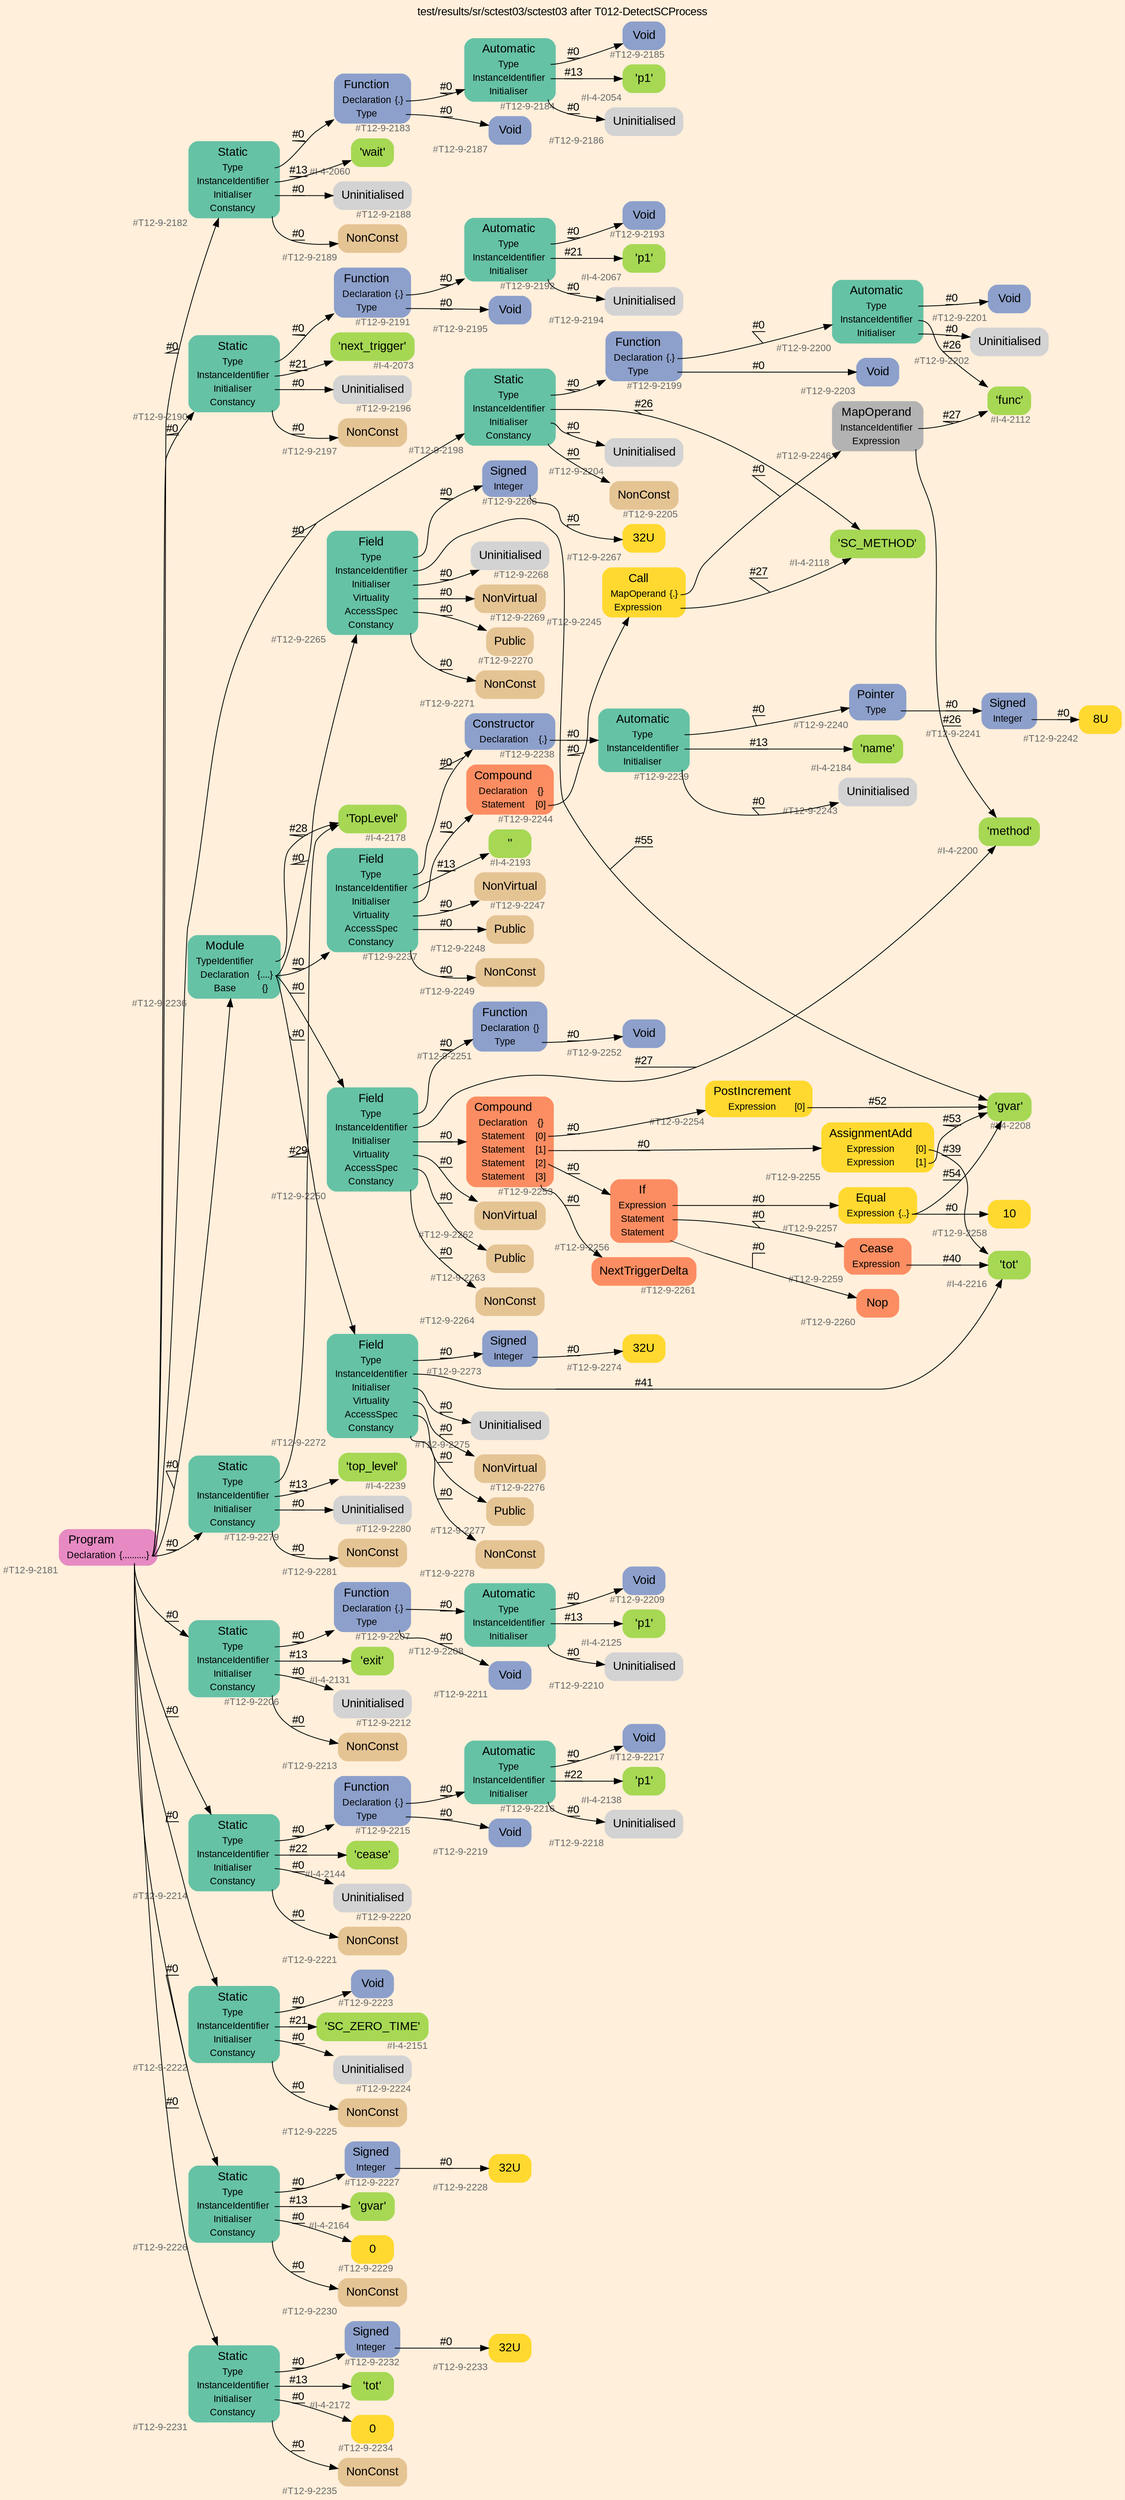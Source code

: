 digraph "test/results/sr/sctest03/sctest03 after T012-DetectSCProcess" {
label = "test/results/sr/sctest03/sctest03 after T012-DetectSCProcess"
labelloc = t
graph [
    rankdir = "LR"
    ranksep = 0.3
    bgcolor = antiquewhite1
    color = black
    fontcolor = black
    fontname = "Arial"
];
node [
    fontname = "Arial"
];
edge [
    fontname = "Arial"
];

// -------------------- node figure --------------------
// -------- block #T12-9-2181 ----------
"#T12-9-2181" [
    fillcolor = "/set28/4"
    xlabel = "#T12-9-2181"
    fontsize = "12"
    fontcolor = grey40
    shape = "plaintext"
    label = <<TABLE BORDER="0" CELLBORDER="0" CELLSPACING="0">
     <TR><TD><FONT COLOR="black" POINT-SIZE="15">Program</FONT></TD></TR>
     <TR><TD><FONT COLOR="black" POINT-SIZE="12">Declaration</FONT></TD><TD PORT="port0"><FONT COLOR="black" POINT-SIZE="12">{..........}</FONT></TD></TR>
    </TABLE>>
    style = "rounded,filled"
];

// -------- block #T12-9-2182 ----------
"#T12-9-2182" [
    fillcolor = "/set28/1"
    xlabel = "#T12-9-2182"
    fontsize = "12"
    fontcolor = grey40
    shape = "plaintext"
    label = <<TABLE BORDER="0" CELLBORDER="0" CELLSPACING="0">
     <TR><TD><FONT COLOR="black" POINT-SIZE="15">Static</FONT></TD></TR>
     <TR><TD><FONT COLOR="black" POINT-SIZE="12">Type</FONT></TD><TD PORT="port0"></TD></TR>
     <TR><TD><FONT COLOR="black" POINT-SIZE="12">InstanceIdentifier</FONT></TD><TD PORT="port1"></TD></TR>
     <TR><TD><FONT COLOR="black" POINT-SIZE="12">Initialiser</FONT></TD><TD PORT="port2"></TD></TR>
     <TR><TD><FONT COLOR="black" POINT-SIZE="12">Constancy</FONT></TD><TD PORT="port3"></TD></TR>
    </TABLE>>
    style = "rounded,filled"
];

// -------- block #T12-9-2183 ----------
"#T12-9-2183" [
    fillcolor = "/set28/3"
    xlabel = "#T12-9-2183"
    fontsize = "12"
    fontcolor = grey40
    shape = "plaintext"
    label = <<TABLE BORDER="0" CELLBORDER="0" CELLSPACING="0">
     <TR><TD><FONT COLOR="black" POINT-SIZE="15">Function</FONT></TD></TR>
     <TR><TD><FONT COLOR="black" POINT-SIZE="12">Declaration</FONT></TD><TD PORT="port0"><FONT COLOR="black" POINT-SIZE="12">{.}</FONT></TD></TR>
     <TR><TD><FONT COLOR="black" POINT-SIZE="12">Type</FONT></TD><TD PORT="port1"></TD></TR>
    </TABLE>>
    style = "rounded,filled"
];

// -------- block #T12-9-2184 ----------
"#T12-9-2184" [
    fillcolor = "/set28/1"
    xlabel = "#T12-9-2184"
    fontsize = "12"
    fontcolor = grey40
    shape = "plaintext"
    label = <<TABLE BORDER="0" CELLBORDER="0" CELLSPACING="0">
     <TR><TD><FONT COLOR="black" POINT-SIZE="15">Automatic</FONT></TD></TR>
     <TR><TD><FONT COLOR="black" POINT-SIZE="12">Type</FONT></TD><TD PORT="port0"></TD></TR>
     <TR><TD><FONT COLOR="black" POINT-SIZE="12">InstanceIdentifier</FONT></TD><TD PORT="port1"></TD></TR>
     <TR><TD><FONT COLOR="black" POINT-SIZE="12">Initialiser</FONT></TD><TD PORT="port2"></TD></TR>
    </TABLE>>
    style = "rounded,filled"
];

// -------- block #T12-9-2185 ----------
"#T12-9-2185" [
    fillcolor = "/set28/3"
    xlabel = "#T12-9-2185"
    fontsize = "12"
    fontcolor = grey40
    shape = "plaintext"
    label = <<TABLE BORDER="0" CELLBORDER="0" CELLSPACING="0">
     <TR><TD><FONT COLOR="black" POINT-SIZE="15">Void</FONT></TD></TR>
    </TABLE>>
    style = "rounded,filled"
];

// -------- block #I-4-2054 ----------
"#I-4-2054" [
    fillcolor = "/set28/5"
    xlabel = "#I-4-2054"
    fontsize = "12"
    fontcolor = grey40
    shape = "plaintext"
    label = <<TABLE BORDER="0" CELLBORDER="0" CELLSPACING="0">
     <TR><TD><FONT COLOR="black" POINT-SIZE="15">'p1'</FONT></TD></TR>
    </TABLE>>
    style = "rounded,filled"
];

// -------- block #T12-9-2186 ----------
"#T12-9-2186" [
    xlabel = "#T12-9-2186"
    fontsize = "12"
    fontcolor = grey40
    shape = "plaintext"
    label = <<TABLE BORDER="0" CELLBORDER="0" CELLSPACING="0">
     <TR><TD><FONT COLOR="black" POINT-SIZE="15">Uninitialised</FONT></TD></TR>
    </TABLE>>
    style = "rounded,filled"
];

// -------- block #T12-9-2187 ----------
"#T12-9-2187" [
    fillcolor = "/set28/3"
    xlabel = "#T12-9-2187"
    fontsize = "12"
    fontcolor = grey40
    shape = "plaintext"
    label = <<TABLE BORDER="0" CELLBORDER="0" CELLSPACING="0">
     <TR><TD><FONT COLOR="black" POINT-SIZE="15">Void</FONT></TD></TR>
    </TABLE>>
    style = "rounded,filled"
];

// -------- block #I-4-2060 ----------
"#I-4-2060" [
    fillcolor = "/set28/5"
    xlabel = "#I-4-2060"
    fontsize = "12"
    fontcolor = grey40
    shape = "plaintext"
    label = <<TABLE BORDER="0" CELLBORDER="0" CELLSPACING="0">
     <TR><TD><FONT COLOR="black" POINT-SIZE="15">'wait'</FONT></TD></TR>
    </TABLE>>
    style = "rounded,filled"
];

// -------- block #T12-9-2188 ----------
"#T12-9-2188" [
    xlabel = "#T12-9-2188"
    fontsize = "12"
    fontcolor = grey40
    shape = "plaintext"
    label = <<TABLE BORDER="0" CELLBORDER="0" CELLSPACING="0">
     <TR><TD><FONT COLOR="black" POINT-SIZE="15">Uninitialised</FONT></TD></TR>
    </TABLE>>
    style = "rounded,filled"
];

// -------- block #T12-9-2189 ----------
"#T12-9-2189" [
    fillcolor = "/set28/7"
    xlabel = "#T12-9-2189"
    fontsize = "12"
    fontcolor = grey40
    shape = "plaintext"
    label = <<TABLE BORDER="0" CELLBORDER="0" CELLSPACING="0">
     <TR><TD><FONT COLOR="black" POINT-SIZE="15">NonConst</FONT></TD></TR>
    </TABLE>>
    style = "rounded,filled"
];

// -------- block #T12-9-2190 ----------
"#T12-9-2190" [
    fillcolor = "/set28/1"
    xlabel = "#T12-9-2190"
    fontsize = "12"
    fontcolor = grey40
    shape = "plaintext"
    label = <<TABLE BORDER="0" CELLBORDER="0" CELLSPACING="0">
     <TR><TD><FONT COLOR="black" POINT-SIZE="15">Static</FONT></TD></TR>
     <TR><TD><FONT COLOR="black" POINT-SIZE="12">Type</FONT></TD><TD PORT="port0"></TD></TR>
     <TR><TD><FONT COLOR="black" POINT-SIZE="12">InstanceIdentifier</FONT></TD><TD PORT="port1"></TD></TR>
     <TR><TD><FONT COLOR="black" POINT-SIZE="12">Initialiser</FONT></TD><TD PORT="port2"></TD></TR>
     <TR><TD><FONT COLOR="black" POINT-SIZE="12">Constancy</FONT></TD><TD PORT="port3"></TD></TR>
    </TABLE>>
    style = "rounded,filled"
];

// -------- block #T12-9-2191 ----------
"#T12-9-2191" [
    fillcolor = "/set28/3"
    xlabel = "#T12-9-2191"
    fontsize = "12"
    fontcolor = grey40
    shape = "plaintext"
    label = <<TABLE BORDER="0" CELLBORDER="0" CELLSPACING="0">
     <TR><TD><FONT COLOR="black" POINT-SIZE="15">Function</FONT></TD></TR>
     <TR><TD><FONT COLOR="black" POINT-SIZE="12">Declaration</FONT></TD><TD PORT="port0"><FONT COLOR="black" POINT-SIZE="12">{.}</FONT></TD></TR>
     <TR><TD><FONT COLOR="black" POINT-SIZE="12">Type</FONT></TD><TD PORT="port1"></TD></TR>
    </TABLE>>
    style = "rounded,filled"
];

// -------- block #T12-9-2192 ----------
"#T12-9-2192" [
    fillcolor = "/set28/1"
    xlabel = "#T12-9-2192"
    fontsize = "12"
    fontcolor = grey40
    shape = "plaintext"
    label = <<TABLE BORDER="0" CELLBORDER="0" CELLSPACING="0">
     <TR><TD><FONT COLOR="black" POINT-SIZE="15">Automatic</FONT></TD></TR>
     <TR><TD><FONT COLOR="black" POINT-SIZE="12">Type</FONT></TD><TD PORT="port0"></TD></TR>
     <TR><TD><FONT COLOR="black" POINT-SIZE="12">InstanceIdentifier</FONT></TD><TD PORT="port1"></TD></TR>
     <TR><TD><FONT COLOR="black" POINT-SIZE="12">Initialiser</FONT></TD><TD PORT="port2"></TD></TR>
    </TABLE>>
    style = "rounded,filled"
];

// -------- block #T12-9-2193 ----------
"#T12-9-2193" [
    fillcolor = "/set28/3"
    xlabel = "#T12-9-2193"
    fontsize = "12"
    fontcolor = grey40
    shape = "plaintext"
    label = <<TABLE BORDER="0" CELLBORDER="0" CELLSPACING="0">
     <TR><TD><FONT COLOR="black" POINT-SIZE="15">Void</FONT></TD></TR>
    </TABLE>>
    style = "rounded,filled"
];

// -------- block #I-4-2067 ----------
"#I-4-2067" [
    fillcolor = "/set28/5"
    xlabel = "#I-4-2067"
    fontsize = "12"
    fontcolor = grey40
    shape = "plaintext"
    label = <<TABLE BORDER="0" CELLBORDER="0" CELLSPACING="0">
     <TR><TD><FONT COLOR="black" POINT-SIZE="15">'p1'</FONT></TD></TR>
    </TABLE>>
    style = "rounded,filled"
];

// -------- block #T12-9-2194 ----------
"#T12-9-2194" [
    xlabel = "#T12-9-2194"
    fontsize = "12"
    fontcolor = grey40
    shape = "plaintext"
    label = <<TABLE BORDER="0" CELLBORDER="0" CELLSPACING="0">
     <TR><TD><FONT COLOR="black" POINT-SIZE="15">Uninitialised</FONT></TD></TR>
    </TABLE>>
    style = "rounded,filled"
];

// -------- block #T12-9-2195 ----------
"#T12-9-2195" [
    fillcolor = "/set28/3"
    xlabel = "#T12-9-2195"
    fontsize = "12"
    fontcolor = grey40
    shape = "plaintext"
    label = <<TABLE BORDER="0" CELLBORDER="0" CELLSPACING="0">
     <TR><TD><FONT COLOR="black" POINT-SIZE="15">Void</FONT></TD></TR>
    </TABLE>>
    style = "rounded,filled"
];

// -------- block #I-4-2073 ----------
"#I-4-2073" [
    fillcolor = "/set28/5"
    xlabel = "#I-4-2073"
    fontsize = "12"
    fontcolor = grey40
    shape = "plaintext"
    label = <<TABLE BORDER="0" CELLBORDER="0" CELLSPACING="0">
     <TR><TD><FONT COLOR="black" POINT-SIZE="15">'next_trigger'</FONT></TD></TR>
    </TABLE>>
    style = "rounded,filled"
];

// -------- block #T12-9-2196 ----------
"#T12-9-2196" [
    xlabel = "#T12-9-2196"
    fontsize = "12"
    fontcolor = grey40
    shape = "plaintext"
    label = <<TABLE BORDER="0" CELLBORDER="0" CELLSPACING="0">
     <TR><TD><FONT COLOR="black" POINT-SIZE="15">Uninitialised</FONT></TD></TR>
    </TABLE>>
    style = "rounded,filled"
];

// -------- block #T12-9-2197 ----------
"#T12-9-2197" [
    fillcolor = "/set28/7"
    xlabel = "#T12-9-2197"
    fontsize = "12"
    fontcolor = grey40
    shape = "plaintext"
    label = <<TABLE BORDER="0" CELLBORDER="0" CELLSPACING="0">
     <TR><TD><FONT COLOR="black" POINT-SIZE="15">NonConst</FONT></TD></TR>
    </TABLE>>
    style = "rounded,filled"
];

// -------- block #T12-9-2198 ----------
"#T12-9-2198" [
    fillcolor = "/set28/1"
    xlabel = "#T12-9-2198"
    fontsize = "12"
    fontcolor = grey40
    shape = "plaintext"
    label = <<TABLE BORDER="0" CELLBORDER="0" CELLSPACING="0">
     <TR><TD><FONT COLOR="black" POINT-SIZE="15">Static</FONT></TD></TR>
     <TR><TD><FONT COLOR="black" POINT-SIZE="12">Type</FONT></TD><TD PORT="port0"></TD></TR>
     <TR><TD><FONT COLOR="black" POINT-SIZE="12">InstanceIdentifier</FONT></TD><TD PORT="port1"></TD></TR>
     <TR><TD><FONT COLOR="black" POINT-SIZE="12">Initialiser</FONT></TD><TD PORT="port2"></TD></TR>
     <TR><TD><FONT COLOR="black" POINT-SIZE="12">Constancy</FONT></TD><TD PORT="port3"></TD></TR>
    </TABLE>>
    style = "rounded,filled"
];

// -------- block #T12-9-2199 ----------
"#T12-9-2199" [
    fillcolor = "/set28/3"
    xlabel = "#T12-9-2199"
    fontsize = "12"
    fontcolor = grey40
    shape = "plaintext"
    label = <<TABLE BORDER="0" CELLBORDER="0" CELLSPACING="0">
     <TR><TD><FONT COLOR="black" POINT-SIZE="15">Function</FONT></TD></TR>
     <TR><TD><FONT COLOR="black" POINT-SIZE="12">Declaration</FONT></TD><TD PORT="port0"><FONT COLOR="black" POINT-SIZE="12">{.}</FONT></TD></TR>
     <TR><TD><FONT COLOR="black" POINT-SIZE="12">Type</FONT></TD><TD PORT="port1"></TD></TR>
    </TABLE>>
    style = "rounded,filled"
];

// -------- block #T12-9-2200 ----------
"#T12-9-2200" [
    fillcolor = "/set28/1"
    xlabel = "#T12-9-2200"
    fontsize = "12"
    fontcolor = grey40
    shape = "plaintext"
    label = <<TABLE BORDER="0" CELLBORDER="0" CELLSPACING="0">
     <TR><TD><FONT COLOR="black" POINT-SIZE="15">Automatic</FONT></TD></TR>
     <TR><TD><FONT COLOR="black" POINT-SIZE="12">Type</FONT></TD><TD PORT="port0"></TD></TR>
     <TR><TD><FONT COLOR="black" POINT-SIZE="12">InstanceIdentifier</FONT></TD><TD PORT="port1"></TD></TR>
     <TR><TD><FONT COLOR="black" POINT-SIZE="12">Initialiser</FONT></TD><TD PORT="port2"></TD></TR>
    </TABLE>>
    style = "rounded,filled"
];

// -------- block #T12-9-2201 ----------
"#T12-9-2201" [
    fillcolor = "/set28/3"
    xlabel = "#T12-9-2201"
    fontsize = "12"
    fontcolor = grey40
    shape = "plaintext"
    label = <<TABLE BORDER="0" CELLBORDER="0" CELLSPACING="0">
     <TR><TD><FONT COLOR="black" POINT-SIZE="15">Void</FONT></TD></TR>
    </TABLE>>
    style = "rounded,filled"
];

// -------- block #I-4-2112 ----------
"#I-4-2112" [
    fillcolor = "/set28/5"
    xlabel = "#I-4-2112"
    fontsize = "12"
    fontcolor = grey40
    shape = "plaintext"
    label = <<TABLE BORDER="0" CELLBORDER="0" CELLSPACING="0">
     <TR><TD><FONT COLOR="black" POINT-SIZE="15">'func'</FONT></TD></TR>
    </TABLE>>
    style = "rounded,filled"
];

// -------- block #T12-9-2202 ----------
"#T12-9-2202" [
    xlabel = "#T12-9-2202"
    fontsize = "12"
    fontcolor = grey40
    shape = "plaintext"
    label = <<TABLE BORDER="0" CELLBORDER="0" CELLSPACING="0">
     <TR><TD><FONT COLOR="black" POINT-SIZE="15">Uninitialised</FONT></TD></TR>
    </TABLE>>
    style = "rounded,filled"
];

// -------- block #T12-9-2203 ----------
"#T12-9-2203" [
    fillcolor = "/set28/3"
    xlabel = "#T12-9-2203"
    fontsize = "12"
    fontcolor = grey40
    shape = "plaintext"
    label = <<TABLE BORDER="0" CELLBORDER="0" CELLSPACING="0">
     <TR><TD><FONT COLOR="black" POINT-SIZE="15">Void</FONT></TD></TR>
    </TABLE>>
    style = "rounded,filled"
];

// -------- block #I-4-2118 ----------
"#I-4-2118" [
    fillcolor = "/set28/5"
    xlabel = "#I-4-2118"
    fontsize = "12"
    fontcolor = grey40
    shape = "plaintext"
    label = <<TABLE BORDER="0" CELLBORDER="0" CELLSPACING="0">
     <TR><TD><FONT COLOR="black" POINT-SIZE="15">'SC_METHOD'</FONT></TD></TR>
    </TABLE>>
    style = "rounded,filled"
];

// -------- block #T12-9-2204 ----------
"#T12-9-2204" [
    xlabel = "#T12-9-2204"
    fontsize = "12"
    fontcolor = grey40
    shape = "plaintext"
    label = <<TABLE BORDER="0" CELLBORDER="0" CELLSPACING="0">
     <TR><TD><FONT COLOR="black" POINT-SIZE="15">Uninitialised</FONT></TD></TR>
    </TABLE>>
    style = "rounded,filled"
];

// -------- block #T12-9-2205 ----------
"#T12-9-2205" [
    fillcolor = "/set28/7"
    xlabel = "#T12-9-2205"
    fontsize = "12"
    fontcolor = grey40
    shape = "plaintext"
    label = <<TABLE BORDER="0" CELLBORDER="0" CELLSPACING="0">
     <TR><TD><FONT COLOR="black" POINT-SIZE="15">NonConst</FONT></TD></TR>
    </TABLE>>
    style = "rounded,filled"
];

// -------- block #T12-9-2206 ----------
"#T12-9-2206" [
    fillcolor = "/set28/1"
    xlabel = "#T12-9-2206"
    fontsize = "12"
    fontcolor = grey40
    shape = "plaintext"
    label = <<TABLE BORDER="0" CELLBORDER="0" CELLSPACING="0">
     <TR><TD><FONT COLOR="black" POINT-SIZE="15">Static</FONT></TD></TR>
     <TR><TD><FONT COLOR="black" POINT-SIZE="12">Type</FONT></TD><TD PORT="port0"></TD></TR>
     <TR><TD><FONT COLOR="black" POINT-SIZE="12">InstanceIdentifier</FONT></TD><TD PORT="port1"></TD></TR>
     <TR><TD><FONT COLOR="black" POINT-SIZE="12">Initialiser</FONT></TD><TD PORT="port2"></TD></TR>
     <TR><TD><FONT COLOR="black" POINT-SIZE="12">Constancy</FONT></TD><TD PORT="port3"></TD></TR>
    </TABLE>>
    style = "rounded,filled"
];

// -------- block #T12-9-2207 ----------
"#T12-9-2207" [
    fillcolor = "/set28/3"
    xlabel = "#T12-9-2207"
    fontsize = "12"
    fontcolor = grey40
    shape = "plaintext"
    label = <<TABLE BORDER="0" CELLBORDER="0" CELLSPACING="0">
     <TR><TD><FONT COLOR="black" POINT-SIZE="15">Function</FONT></TD></TR>
     <TR><TD><FONT COLOR="black" POINT-SIZE="12">Declaration</FONT></TD><TD PORT="port0"><FONT COLOR="black" POINT-SIZE="12">{.}</FONT></TD></TR>
     <TR><TD><FONT COLOR="black" POINT-SIZE="12">Type</FONT></TD><TD PORT="port1"></TD></TR>
    </TABLE>>
    style = "rounded,filled"
];

// -------- block #T12-9-2208 ----------
"#T12-9-2208" [
    fillcolor = "/set28/1"
    xlabel = "#T12-9-2208"
    fontsize = "12"
    fontcolor = grey40
    shape = "plaintext"
    label = <<TABLE BORDER="0" CELLBORDER="0" CELLSPACING="0">
     <TR><TD><FONT COLOR="black" POINT-SIZE="15">Automatic</FONT></TD></TR>
     <TR><TD><FONT COLOR="black" POINT-SIZE="12">Type</FONT></TD><TD PORT="port0"></TD></TR>
     <TR><TD><FONT COLOR="black" POINT-SIZE="12">InstanceIdentifier</FONT></TD><TD PORT="port1"></TD></TR>
     <TR><TD><FONT COLOR="black" POINT-SIZE="12">Initialiser</FONT></TD><TD PORT="port2"></TD></TR>
    </TABLE>>
    style = "rounded,filled"
];

// -------- block #T12-9-2209 ----------
"#T12-9-2209" [
    fillcolor = "/set28/3"
    xlabel = "#T12-9-2209"
    fontsize = "12"
    fontcolor = grey40
    shape = "plaintext"
    label = <<TABLE BORDER="0" CELLBORDER="0" CELLSPACING="0">
     <TR><TD><FONT COLOR="black" POINT-SIZE="15">Void</FONT></TD></TR>
    </TABLE>>
    style = "rounded,filled"
];

// -------- block #I-4-2125 ----------
"#I-4-2125" [
    fillcolor = "/set28/5"
    xlabel = "#I-4-2125"
    fontsize = "12"
    fontcolor = grey40
    shape = "plaintext"
    label = <<TABLE BORDER="0" CELLBORDER="0" CELLSPACING="0">
     <TR><TD><FONT COLOR="black" POINT-SIZE="15">'p1'</FONT></TD></TR>
    </TABLE>>
    style = "rounded,filled"
];

// -------- block #T12-9-2210 ----------
"#T12-9-2210" [
    xlabel = "#T12-9-2210"
    fontsize = "12"
    fontcolor = grey40
    shape = "plaintext"
    label = <<TABLE BORDER="0" CELLBORDER="0" CELLSPACING="0">
     <TR><TD><FONT COLOR="black" POINT-SIZE="15">Uninitialised</FONT></TD></TR>
    </TABLE>>
    style = "rounded,filled"
];

// -------- block #T12-9-2211 ----------
"#T12-9-2211" [
    fillcolor = "/set28/3"
    xlabel = "#T12-9-2211"
    fontsize = "12"
    fontcolor = grey40
    shape = "plaintext"
    label = <<TABLE BORDER="0" CELLBORDER="0" CELLSPACING="0">
     <TR><TD><FONT COLOR="black" POINT-SIZE="15">Void</FONT></TD></TR>
    </TABLE>>
    style = "rounded,filled"
];

// -------- block #I-4-2131 ----------
"#I-4-2131" [
    fillcolor = "/set28/5"
    xlabel = "#I-4-2131"
    fontsize = "12"
    fontcolor = grey40
    shape = "plaintext"
    label = <<TABLE BORDER="0" CELLBORDER="0" CELLSPACING="0">
     <TR><TD><FONT COLOR="black" POINT-SIZE="15">'exit'</FONT></TD></TR>
    </TABLE>>
    style = "rounded,filled"
];

// -------- block #T12-9-2212 ----------
"#T12-9-2212" [
    xlabel = "#T12-9-2212"
    fontsize = "12"
    fontcolor = grey40
    shape = "plaintext"
    label = <<TABLE BORDER="0" CELLBORDER="0" CELLSPACING="0">
     <TR><TD><FONT COLOR="black" POINT-SIZE="15">Uninitialised</FONT></TD></TR>
    </TABLE>>
    style = "rounded,filled"
];

// -------- block #T12-9-2213 ----------
"#T12-9-2213" [
    fillcolor = "/set28/7"
    xlabel = "#T12-9-2213"
    fontsize = "12"
    fontcolor = grey40
    shape = "plaintext"
    label = <<TABLE BORDER="0" CELLBORDER="0" CELLSPACING="0">
     <TR><TD><FONT COLOR="black" POINT-SIZE="15">NonConst</FONT></TD></TR>
    </TABLE>>
    style = "rounded,filled"
];

// -------- block #T12-9-2214 ----------
"#T12-9-2214" [
    fillcolor = "/set28/1"
    xlabel = "#T12-9-2214"
    fontsize = "12"
    fontcolor = grey40
    shape = "plaintext"
    label = <<TABLE BORDER="0" CELLBORDER="0" CELLSPACING="0">
     <TR><TD><FONT COLOR="black" POINT-SIZE="15">Static</FONT></TD></TR>
     <TR><TD><FONT COLOR="black" POINT-SIZE="12">Type</FONT></TD><TD PORT="port0"></TD></TR>
     <TR><TD><FONT COLOR="black" POINT-SIZE="12">InstanceIdentifier</FONT></TD><TD PORT="port1"></TD></TR>
     <TR><TD><FONT COLOR="black" POINT-SIZE="12">Initialiser</FONT></TD><TD PORT="port2"></TD></TR>
     <TR><TD><FONT COLOR="black" POINT-SIZE="12">Constancy</FONT></TD><TD PORT="port3"></TD></TR>
    </TABLE>>
    style = "rounded,filled"
];

// -------- block #T12-9-2215 ----------
"#T12-9-2215" [
    fillcolor = "/set28/3"
    xlabel = "#T12-9-2215"
    fontsize = "12"
    fontcolor = grey40
    shape = "plaintext"
    label = <<TABLE BORDER="0" CELLBORDER="0" CELLSPACING="0">
     <TR><TD><FONT COLOR="black" POINT-SIZE="15">Function</FONT></TD></TR>
     <TR><TD><FONT COLOR="black" POINT-SIZE="12">Declaration</FONT></TD><TD PORT="port0"><FONT COLOR="black" POINT-SIZE="12">{.}</FONT></TD></TR>
     <TR><TD><FONT COLOR="black" POINT-SIZE="12">Type</FONT></TD><TD PORT="port1"></TD></TR>
    </TABLE>>
    style = "rounded,filled"
];

// -------- block #T12-9-2216 ----------
"#T12-9-2216" [
    fillcolor = "/set28/1"
    xlabel = "#T12-9-2216"
    fontsize = "12"
    fontcolor = grey40
    shape = "plaintext"
    label = <<TABLE BORDER="0" CELLBORDER="0" CELLSPACING="0">
     <TR><TD><FONT COLOR="black" POINT-SIZE="15">Automatic</FONT></TD></TR>
     <TR><TD><FONT COLOR="black" POINT-SIZE="12">Type</FONT></TD><TD PORT="port0"></TD></TR>
     <TR><TD><FONT COLOR="black" POINT-SIZE="12">InstanceIdentifier</FONT></TD><TD PORT="port1"></TD></TR>
     <TR><TD><FONT COLOR="black" POINT-SIZE="12">Initialiser</FONT></TD><TD PORT="port2"></TD></TR>
    </TABLE>>
    style = "rounded,filled"
];

// -------- block #T12-9-2217 ----------
"#T12-9-2217" [
    fillcolor = "/set28/3"
    xlabel = "#T12-9-2217"
    fontsize = "12"
    fontcolor = grey40
    shape = "plaintext"
    label = <<TABLE BORDER="0" CELLBORDER="0" CELLSPACING="0">
     <TR><TD><FONT COLOR="black" POINT-SIZE="15">Void</FONT></TD></TR>
    </TABLE>>
    style = "rounded,filled"
];

// -------- block #I-4-2138 ----------
"#I-4-2138" [
    fillcolor = "/set28/5"
    xlabel = "#I-4-2138"
    fontsize = "12"
    fontcolor = grey40
    shape = "plaintext"
    label = <<TABLE BORDER="0" CELLBORDER="0" CELLSPACING="0">
     <TR><TD><FONT COLOR="black" POINT-SIZE="15">'p1'</FONT></TD></TR>
    </TABLE>>
    style = "rounded,filled"
];

// -------- block #T12-9-2218 ----------
"#T12-9-2218" [
    xlabel = "#T12-9-2218"
    fontsize = "12"
    fontcolor = grey40
    shape = "plaintext"
    label = <<TABLE BORDER="0" CELLBORDER="0" CELLSPACING="0">
     <TR><TD><FONT COLOR="black" POINT-SIZE="15">Uninitialised</FONT></TD></TR>
    </TABLE>>
    style = "rounded,filled"
];

// -------- block #T12-9-2219 ----------
"#T12-9-2219" [
    fillcolor = "/set28/3"
    xlabel = "#T12-9-2219"
    fontsize = "12"
    fontcolor = grey40
    shape = "plaintext"
    label = <<TABLE BORDER="0" CELLBORDER="0" CELLSPACING="0">
     <TR><TD><FONT COLOR="black" POINT-SIZE="15">Void</FONT></TD></TR>
    </TABLE>>
    style = "rounded,filled"
];

// -------- block #I-4-2144 ----------
"#I-4-2144" [
    fillcolor = "/set28/5"
    xlabel = "#I-4-2144"
    fontsize = "12"
    fontcolor = grey40
    shape = "plaintext"
    label = <<TABLE BORDER="0" CELLBORDER="0" CELLSPACING="0">
     <TR><TD><FONT COLOR="black" POINT-SIZE="15">'cease'</FONT></TD></TR>
    </TABLE>>
    style = "rounded,filled"
];

// -------- block #T12-9-2220 ----------
"#T12-9-2220" [
    xlabel = "#T12-9-2220"
    fontsize = "12"
    fontcolor = grey40
    shape = "plaintext"
    label = <<TABLE BORDER="0" CELLBORDER="0" CELLSPACING="0">
     <TR><TD><FONT COLOR="black" POINT-SIZE="15">Uninitialised</FONT></TD></TR>
    </TABLE>>
    style = "rounded,filled"
];

// -------- block #T12-9-2221 ----------
"#T12-9-2221" [
    fillcolor = "/set28/7"
    xlabel = "#T12-9-2221"
    fontsize = "12"
    fontcolor = grey40
    shape = "plaintext"
    label = <<TABLE BORDER="0" CELLBORDER="0" CELLSPACING="0">
     <TR><TD><FONT COLOR="black" POINT-SIZE="15">NonConst</FONT></TD></TR>
    </TABLE>>
    style = "rounded,filled"
];

// -------- block #T12-9-2222 ----------
"#T12-9-2222" [
    fillcolor = "/set28/1"
    xlabel = "#T12-9-2222"
    fontsize = "12"
    fontcolor = grey40
    shape = "plaintext"
    label = <<TABLE BORDER="0" CELLBORDER="0" CELLSPACING="0">
     <TR><TD><FONT COLOR="black" POINT-SIZE="15">Static</FONT></TD></TR>
     <TR><TD><FONT COLOR="black" POINT-SIZE="12">Type</FONT></TD><TD PORT="port0"></TD></TR>
     <TR><TD><FONT COLOR="black" POINT-SIZE="12">InstanceIdentifier</FONT></TD><TD PORT="port1"></TD></TR>
     <TR><TD><FONT COLOR="black" POINT-SIZE="12">Initialiser</FONT></TD><TD PORT="port2"></TD></TR>
     <TR><TD><FONT COLOR="black" POINT-SIZE="12">Constancy</FONT></TD><TD PORT="port3"></TD></TR>
    </TABLE>>
    style = "rounded,filled"
];

// -------- block #T12-9-2223 ----------
"#T12-9-2223" [
    fillcolor = "/set28/3"
    xlabel = "#T12-9-2223"
    fontsize = "12"
    fontcolor = grey40
    shape = "plaintext"
    label = <<TABLE BORDER="0" CELLBORDER="0" CELLSPACING="0">
     <TR><TD><FONT COLOR="black" POINT-SIZE="15">Void</FONT></TD></TR>
    </TABLE>>
    style = "rounded,filled"
];

// -------- block #I-4-2151 ----------
"#I-4-2151" [
    fillcolor = "/set28/5"
    xlabel = "#I-4-2151"
    fontsize = "12"
    fontcolor = grey40
    shape = "plaintext"
    label = <<TABLE BORDER="0" CELLBORDER="0" CELLSPACING="0">
     <TR><TD><FONT COLOR="black" POINT-SIZE="15">'SC_ZERO_TIME'</FONT></TD></TR>
    </TABLE>>
    style = "rounded,filled"
];

// -------- block #T12-9-2224 ----------
"#T12-9-2224" [
    xlabel = "#T12-9-2224"
    fontsize = "12"
    fontcolor = grey40
    shape = "plaintext"
    label = <<TABLE BORDER="0" CELLBORDER="0" CELLSPACING="0">
     <TR><TD><FONT COLOR="black" POINT-SIZE="15">Uninitialised</FONT></TD></TR>
    </TABLE>>
    style = "rounded,filled"
];

// -------- block #T12-9-2225 ----------
"#T12-9-2225" [
    fillcolor = "/set28/7"
    xlabel = "#T12-9-2225"
    fontsize = "12"
    fontcolor = grey40
    shape = "plaintext"
    label = <<TABLE BORDER="0" CELLBORDER="0" CELLSPACING="0">
     <TR><TD><FONT COLOR="black" POINT-SIZE="15">NonConst</FONT></TD></TR>
    </TABLE>>
    style = "rounded,filled"
];

// -------- block #T12-9-2226 ----------
"#T12-9-2226" [
    fillcolor = "/set28/1"
    xlabel = "#T12-9-2226"
    fontsize = "12"
    fontcolor = grey40
    shape = "plaintext"
    label = <<TABLE BORDER="0" CELLBORDER="0" CELLSPACING="0">
     <TR><TD><FONT COLOR="black" POINT-SIZE="15">Static</FONT></TD></TR>
     <TR><TD><FONT COLOR="black" POINT-SIZE="12">Type</FONT></TD><TD PORT="port0"></TD></TR>
     <TR><TD><FONT COLOR="black" POINT-SIZE="12">InstanceIdentifier</FONT></TD><TD PORT="port1"></TD></TR>
     <TR><TD><FONT COLOR="black" POINT-SIZE="12">Initialiser</FONT></TD><TD PORT="port2"></TD></TR>
     <TR><TD><FONT COLOR="black" POINT-SIZE="12">Constancy</FONT></TD><TD PORT="port3"></TD></TR>
    </TABLE>>
    style = "rounded,filled"
];

// -------- block #T12-9-2227 ----------
"#T12-9-2227" [
    fillcolor = "/set28/3"
    xlabel = "#T12-9-2227"
    fontsize = "12"
    fontcolor = grey40
    shape = "plaintext"
    label = <<TABLE BORDER="0" CELLBORDER="0" CELLSPACING="0">
     <TR><TD><FONT COLOR="black" POINT-SIZE="15">Signed</FONT></TD></TR>
     <TR><TD><FONT COLOR="black" POINT-SIZE="12">Integer</FONT></TD><TD PORT="port0"></TD></TR>
    </TABLE>>
    style = "rounded,filled"
];

// -------- block #T12-9-2228 ----------
"#T12-9-2228" [
    fillcolor = "/set28/6"
    xlabel = "#T12-9-2228"
    fontsize = "12"
    fontcolor = grey40
    shape = "plaintext"
    label = <<TABLE BORDER="0" CELLBORDER="0" CELLSPACING="0">
     <TR><TD><FONT COLOR="black" POINT-SIZE="15">32U</FONT></TD></TR>
    </TABLE>>
    style = "rounded,filled"
];

// -------- block #I-4-2164 ----------
"#I-4-2164" [
    fillcolor = "/set28/5"
    xlabel = "#I-4-2164"
    fontsize = "12"
    fontcolor = grey40
    shape = "plaintext"
    label = <<TABLE BORDER="0" CELLBORDER="0" CELLSPACING="0">
     <TR><TD><FONT COLOR="black" POINT-SIZE="15">'gvar'</FONT></TD></TR>
    </TABLE>>
    style = "rounded,filled"
];

// -------- block #T12-9-2229 ----------
"#T12-9-2229" [
    fillcolor = "/set28/6"
    xlabel = "#T12-9-2229"
    fontsize = "12"
    fontcolor = grey40
    shape = "plaintext"
    label = <<TABLE BORDER="0" CELLBORDER="0" CELLSPACING="0">
     <TR><TD><FONT COLOR="black" POINT-SIZE="15">0</FONT></TD></TR>
    </TABLE>>
    style = "rounded,filled"
];

// -------- block #T12-9-2230 ----------
"#T12-9-2230" [
    fillcolor = "/set28/7"
    xlabel = "#T12-9-2230"
    fontsize = "12"
    fontcolor = grey40
    shape = "plaintext"
    label = <<TABLE BORDER="0" CELLBORDER="0" CELLSPACING="0">
     <TR><TD><FONT COLOR="black" POINT-SIZE="15">NonConst</FONT></TD></TR>
    </TABLE>>
    style = "rounded,filled"
];

// -------- block #T12-9-2231 ----------
"#T12-9-2231" [
    fillcolor = "/set28/1"
    xlabel = "#T12-9-2231"
    fontsize = "12"
    fontcolor = grey40
    shape = "plaintext"
    label = <<TABLE BORDER="0" CELLBORDER="0" CELLSPACING="0">
     <TR><TD><FONT COLOR="black" POINT-SIZE="15">Static</FONT></TD></TR>
     <TR><TD><FONT COLOR="black" POINT-SIZE="12">Type</FONT></TD><TD PORT="port0"></TD></TR>
     <TR><TD><FONT COLOR="black" POINT-SIZE="12">InstanceIdentifier</FONT></TD><TD PORT="port1"></TD></TR>
     <TR><TD><FONT COLOR="black" POINT-SIZE="12">Initialiser</FONT></TD><TD PORT="port2"></TD></TR>
     <TR><TD><FONT COLOR="black" POINT-SIZE="12">Constancy</FONT></TD><TD PORT="port3"></TD></TR>
    </TABLE>>
    style = "rounded,filled"
];

// -------- block #T12-9-2232 ----------
"#T12-9-2232" [
    fillcolor = "/set28/3"
    xlabel = "#T12-9-2232"
    fontsize = "12"
    fontcolor = grey40
    shape = "plaintext"
    label = <<TABLE BORDER="0" CELLBORDER="0" CELLSPACING="0">
     <TR><TD><FONT COLOR="black" POINT-SIZE="15">Signed</FONT></TD></TR>
     <TR><TD><FONT COLOR="black" POINT-SIZE="12">Integer</FONT></TD><TD PORT="port0"></TD></TR>
    </TABLE>>
    style = "rounded,filled"
];

// -------- block #T12-9-2233 ----------
"#T12-9-2233" [
    fillcolor = "/set28/6"
    xlabel = "#T12-9-2233"
    fontsize = "12"
    fontcolor = grey40
    shape = "plaintext"
    label = <<TABLE BORDER="0" CELLBORDER="0" CELLSPACING="0">
     <TR><TD><FONT COLOR="black" POINT-SIZE="15">32U</FONT></TD></TR>
    </TABLE>>
    style = "rounded,filled"
];

// -------- block #I-4-2172 ----------
"#I-4-2172" [
    fillcolor = "/set28/5"
    xlabel = "#I-4-2172"
    fontsize = "12"
    fontcolor = grey40
    shape = "plaintext"
    label = <<TABLE BORDER="0" CELLBORDER="0" CELLSPACING="0">
     <TR><TD><FONT COLOR="black" POINT-SIZE="15">'tot'</FONT></TD></TR>
    </TABLE>>
    style = "rounded,filled"
];

// -------- block #T12-9-2234 ----------
"#T12-9-2234" [
    fillcolor = "/set28/6"
    xlabel = "#T12-9-2234"
    fontsize = "12"
    fontcolor = grey40
    shape = "plaintext"
    label = <<TABLE BORDER="0" CELLBORDER="0" CELLSPACING="0">
     <TR><TD><FONT COLOR="black" POINT-SIZE="15">0</FONT></TD></TR>
    </TABLE>>
    style = "rounded,filled"
];

// -------- block #T12-9-2235 ----------
"#T12-9-2235" [
    fillcolor = "/set28/7"
    xlabel = "#T12-9-2235"
    fontsize = "12"
    fontcolor = grey40
    shape = "plaintext"
    label = <<TABLE BORDER="0" CELLBORDER="0" CELLSPACING="0">
     <TR><TD><FONT COLOR="black" POINT-SIZE="15">NonConst</FONT></TD></TR>
    </TABLE>>
    style = "rounded,filled"
];

// -------- block #T12-9-2236 ----------
"#T12-9-2236" [
    fillcolor = "/set28/1"
    xlabel = "#T12-9-2236"
    fontsize = "12"
    fontcolor = grey40
    shape = "plaintext"
    label = <<TABLE BORDER="0" CELLBORDER="0" CELLSPACING="0">
     <TR><TD><FONT COLOR="black" POINT-SIZE="15">Module</FONT></TD></TR>
     <TR><TD><FONT COLOR="black" POINT-SIZE="12">TypeIdentifier</FONT></TD><TD PORT="port0"></TD></TR>
     <TR><TD><FONT COLOR="black" POINT-SIZE="12">Declaration</FONT></TD><TD PORT="port1"><FONT COLOR="black" POINT-SIZE="12">{....}</FONT></TD></TR>
     <TR><TD><FONT COLOR="black" POINT-SIZE="12">Base</FONT></TD><TD PORT="port2"><FONT COLOR="black" POINT-SIZE="12">{}</FONT></TD></TR>
    </TABLE>>
    style = "rounded,filled"
];

// -------- block #I-4-2178 ----------
"#I-4-2178" [
    fillcolor = "/set28/5"
    xlabel = "#I-4-2178"
    fontsize = "12"
    fontcolor = grey40
    shape = "plaintext"
    label = <<TABLE BORDER="0" CELLBORDER="0" CELLSPACING="0">
     <TR><TD><FONT COLOR="black" POINT-SIZE="15">'TopLevel'</FONT></TD></TR>
    </TABLE>>
    style = "rounded,filled"
];

// -------- block #T12-9-2237 ----------
"#T12-9-2237" [
    fillcolor = "/set28/1"
    xlabel = "#T12-9-2237"
    fontsize = "12"
    fontcolor = grey40
    shape = "plaintext"
    label = <<TABLE BORDER="0" CELLBORDER="0" CELLSPACING="0">
     <TR><TD><FONT COLOR="black" POINT-SIZE="15">Field</FONT></TD></TR>
     <TR><TD><FONT COLOR="black" POINT-SIZE="12">Type</FONT></TD><TD PORT="port0"></TD></TR>
     <TR><TD><FONT COLOR="black" POINT-SIZE="12">InstanceIdentifier</FONT></TD><TD PORT="port1"></TD></TR>
     <TR><TD><FONT COLOR="black" POINT-SIZE="12">Initialiser</FONT></TD><TD PORT="port2"></TD></TR>
     <TR><TD><FONT COLOR="black" POINT-SIZE="12">Virtuality</FONT></TD><TD PORT="port3"></TD></TR>
     <TR><TD><FONT COLOR="black" POINT-SIZE="12">AccessSpec</FONT></TD><TD PORT="port4"></TD></TR>
     <TR><TD><FONT COLOR="black" POINT-SIZE="12">Constancy</FONT></TD><TD PORT="port5"></TD></TR>
    </TABLE>>
    style = "rounded,filled"
];

// -------- block #T12-9-2238 ----------
"#T12-9-2238" [
    fillcolor = "/set28/3"
    xlabel = "#T12-9-2238"
    fontsize = "12"
    fontcolor = grey40
    shape = "plaintext"
    label = <<TABLE BORDER="0" CELLBORDER="0" CELLSPACING="0">
     <TR><TD><FONT COLOR="black" POINT-SIZE="15">Constructor</FONT></TD></TR>
     <TR><TD><FONT COLOR="black" POINT-SIZE="12">Declaration</FONT></TD><TD PORT="port0"><FONT COLOR="black" POINT-SIZE="12">{.}</FONT></TD></TR>
    </TABLE>>
    style = "rounded,filled"
];

// -------- block #T12-9-2239 ----------
"#T12-9-2239" [
    fillcolor = "/set28/1"
    xlabel = "#T12-9-2239"
    fontsize = "12"
    fontcolor = grey40
    shape = "plaintext"
    label = <<TABLE BORDER="0" CELLBORDER="0" CELLSPACING="0">
     <TR><TD><FONT COLOR="black" POINT-SIZE="15">Automatic</FONT></TD></TR>
     <TR><TD><FONT COLOR="black" POINT-SIZE="12">Type</FONT></TD><TD PORT="port0"></TD></TR>
     <TR><TD><FONT COLOR="black" POINT-SIZE="12">InstanceIdentifier</FONT></TD><TD PORT="port1"></TD></TR>
     <TR><TD><FONT COLOR="black" POINT-SIZE="12">Initialiser</FONT></TD><TD PORT="port2"></TD></TR>
    </TABLE>>
    style = "rounded,filled"
];

// -------- block #T12-9-2240 ----------
"#T12-9-2240" [
    fillcolor = "/set28/3"
    xlabel = "#T12-9-2240"
    fontsize = "12"
    fontcolor = grey40
    shape = "plaintext"
    label = <<TABLE BORDER="0" CELLBORDER="0" CELLSPACING="0">
     <TR><TD><FONT COLOR="black" POINT-SIZE="15">Pointer</FONT></TD></TR>
     <TR><TD><FONT COLOR="black" POINT-SIZE="12">Type</FONT></TD><TD PORT="port0"></TD></TR>
    </TABLE>>
    style = "rounded,filled"
];

// -------- block #T12-9-2241 ----------
"#T12-9-2241" [
    fillcolor = "/set28/3"
    xlabel = "#T12-9-2241"
    fontsize = "12"
    fontcolor = grey40
    shape = "plaintext"
    label = <<TABLE BORDER="0" CELLBORDER="0" CELLSPACING="0">
     <TR><TD><FONT COLOR="black" POINT-SIZE="15">Signed</FONT></TD></TR>
     <TR><TD><FONT COLOR="black" POINT-SIZE="12">Integer</FONT></TD><TD PORT="port0"></TD></TR>
    </TABLE>>
    style = "rounded,filled"
];

// -------- block #T12-9-2242 ----------
"#T12-9-2242" [
    fillcolor = "/set28/6"
    xlabel = "#T12-9-2242"
    fontsize = "12"
    fontcolor = grey40
    shape = "plaintext"
    label = <<TABLE BORDER="0" CELLBORDER="0" CELLSPACING="0">
     <TR><TD><FONT COLOR="black" POINT-SIZE="15">8U</FONT></TD></TR>
    </TABLE>>
    style = "rounded,filled"
];

// -------- block #I-4-2184 ----------
"#I-4-2184" [
    fillcolor = "/set28/5"
    xlabel = "#I-4-2184"
    fontsize = "12"
    fontcolor = grey40
    shape = "plaintext"
    label = <<TABLE BORDER="0" CELLBORDER="0" CELLSPACING="0">
     <TR><TD><FONT COLOR="black" POINT-SIZE="15">'name'</FONT></TD></TR>
    </TABLE>>
    style = "rounded,filled"
];

// -------- block #T12-9-2243 ----------
"#T12-9-2243" [
    xlabel = "#T12-9-2243"
    fontsize = "12"
    fontcolor = grey40
    shape = "plaintext"
    label = <<TABLE BORDER="0" CELLBORDER="0" CELLSPACING="0">
     <TR><TD><FONT COLOR="black" POINT-SIZE="15">Uninitialised</FONT></TD></TR>
    </TABLE>>
    style = "rounded,filled"
];

// -------- block #I-4-2193 ----------
"#I-4-2193" [
    fillcolor = "/set28/5"
    xlabel = "#I-4-2193"
    fontsize = "12"
    fontcolor = grey40
    shape = "plaintext"
    label = <<TABLE BORDER="0" CELLBORDER="0" CELLSPACING="0">
     <TR><TD><FONT COLOR="black" POINT-SIZE="15">''</FONT></TD></TR>
    </TABLE>>
    style = "rounded,filled"
];

// -------- block #T12-9-2244 ----------
"#T12-9-2244" [
    fillcolor = "/set28/2"
    xlabel = "#T12-9-2244"
    fontsize = "12"
    fontcolor = grey40
    shape = "plaintext"
    label = <<TABLE BORDER="0" CELLBORDER="0" CELLSPACING="0">
     <TR><TD><FONT COLOR="black" POINT-SIZE="15">Compound</FONT></TD></TR>
     <TR><TD><FONT COLOR="black" POINT-SIZE="12">Declaration</FONT></TD><TD PORT="port0"><FONT COLOR="black" POINT-SIZE="12">{}</FONT></TD></TR>
     <TR><TD><FONT COLOR="black" POINT-SIZE="12">Statement</FONT></TD><TD PORT="port1"><FONT COLOR="black" POINT-SIZE="12">[0]</FONT></TD></TR>
    </TABLE>>
    style = "rounded,filled"
];

// -------- block #T12-9-2245 ----------
"#T12-9-2245" [
    fillcolor = "/set28/6"
    xlabel = "#T12-9-2245"
    fontsize = "12"
    fontcolor = grey40
    shape = "plaintext"
    label = <<TABLE BORDER="0" CELLBORDER="0" CELLSPACING="0">
     <TR><TD><FONT COLOR="black" POINT-SIZE="15">Call</FONT></TD></TR>
     <TR><TD><FONT COLOR="black" POINT-SIZE="12">MapOperand</FONT></TD><TD PORT="port0"><FONT COLOR="black" POINT-SIZE="12">{.}</FONT></TD></TR>
     <TR><TD><FONT COLOR="black" POINT-SIZE="12">Expression</FONT></TD><TD PORT="port1"></TD></TR>
    </TABLE>>
    style = "rounded,filled"
];

// -------- block #T12-9-2246 ----------
"#T12-9-2246" [
    fillcolor = "/set28/8"
    xlabel = "#T12-9-2246"
    fontsize = "12"
    fontcolor = grey40
    shape = "plaintext"
    label = <<TABLE BORDER="0" CELLBORDER="0" CELLSPACING="0">
     <TR><TD><FONT COLOR="black" POINT-SIZE="15">MapOperand</FONT></TD></TR>
     <TR><TD><FONT COLOR="black" POINT-SIZE="12">InstanceIdentifier</FONT></TD><TD PORT="port0"></TD></TR>
     <TR><TD><FONT COLOR="black" POINT-SIZE="12">Expression</FONT></TD><TD PORT="port1"></TD></TR>
    </TABLE>>
    style = "rounded,filled"
];

// -------- block #I-4-2200 ----------
"#I-4-2200" [
    fillcolor = "/set28/5"
    xlabel = "#I-4-2200"
    fontsize = "12"
    fontcolor = grey40
    shape = "plaintext"
    label = <<TABLE BORDER="0" CELLBORDER="0" CELLSPACING="0">
     <TR><TD><FONT COLOR="black" POINT-SIZE="15">'method'</FONT></TD></TR>
    </TABLE>>
    style = "rounded,filled"
];

// -------- block #T12-9-2247 ----------
"#T12-9-2247" [
    fillcolor = "/set28/7"
    xlabel = "#T12-9-2247"
    fontsize = "12"
    fontcolor = grey40
    shape = "plaintext"
    label = <<TABLE BORDER="0" CELLBORDER="0" CELLSPACING="0">
     <TR><TD><FONT COLOR="black" POINT-SIZE="15">NonVirtual</FONT></TD></TR>
    </TABLE>>
    style = "rounded,filled"
];

// -------- block #T12-9-2248 ----------
"#T12-9-2248" [
    fillcolor = "/set28/7"
    xlabel = "#T12-9-2248"
    fontsize = "12"
    fontcolor = grey40
    shape = "plaintext"
    label = <<TABLE BORDER="0" CELLBORDER="0" CELLSPACING="0">
     <TR><TD><FONT COLOR="black" POINT-SIZE="15">Public</FONT></TD></TR>
    </TABLE>>
    style = "rounded,filled"
];

// -------- block #T12-9-2249 ----------
"#T12-9-2249" [
    fillcolor = "/set28/7"
    xlabel = "#T12-9-2249"
    fontsize = "12"
    fontcolor = grey40
    shape = "plaintext"
    label = <<TABLE BORDER="0" CELLBORDER="0" CELLSPACING="0">
     <TR><TD><FONT COLOR="black" POINT-SIZE="15">NonConst</FONT></TD></TR>
    </TABLE>>
    style = "rounded,filled"
];

// -------- block #T12-9-2250 ----------
"#T12-9-2250" [
    fillcolor = "/set28/1"
    xlabel = "#T12-9-2250"
    fontsize = "12"
    fontcolor = grey40
    shape = "plaintext"
    label = <<TABLE BORDER="0" CELLBORDER="0" CELLSPACING="0">
     <TR><TD><FONT COLOR="black" POINT-SIZE="15">Field</FONT></TD></TR>
     <TR><TD><FONT COLOR="black" POINT-SIZE="12">Type</FONT></TD><TD PORT="port0"></TD></TR>
     <TR><TD><FONT COLOR="black" POINT-SIZE="12">InstanceIdentifier</FONT></TD><TD PORT="port1"></TD></TR>
     <TR><TD><FONT COLOR="black" POINT-SIZE="12">Initialiser</FONT></TD><TD PORT="port2"></TD></TR>
     <TR><TD><FONT COLOR="black" POINT-SIZE="12">Virtuality</FONT></TD><TD PORT="port3"></TD></TR>
     <TR><TD><FONT COLOR="black" POINT-SIZE="12">AccessSpec</FONT></TD><TD PORT="port4"></TD></TR>
     <TR><TD><FONT COLOR="black" POINT-SIZE="12">Constancy</FONT></TD><TD PORT="port5"></TD></TR>
    </TABLE>>
    style = "rounded,filled"
];

// -------- block #T12-9-2251 ----------
"#T12-9-2251" [
    fillcolor = "/set28/3"
    xlabel = "#T12-9-2251"
    fontsize = "12"
    fontcolor = grey40
    shape = "plaintext"
    label = <<TABLE BORDER="0" CELLBORDER="0" CELLSPACING="0">
     <TR><TD><FONT COLOR="black" POINT-SIZE="15">Function</FONT></TD></TR>
     <TR><TD><FONT COLOR="black" POINT-SIZE="12">Declaration</FONT></TD><TD PORT="port0"><FONT COLOR="black" POINT-SIZE="12">{}</FONT></TD></TR>
     <TR><TD><FONT COLOR="black" POINT-SIZE="12">Type</FONT></TD><TD PORT="port1"></TD></TR>
    </TABLE>>
    style = "rounded,filled"
];

// -------- block #T12-9-2252 ----------
"#T12-9-2252" [
    fillcolor = "/set28/3"
    xlabel = "#T12-9-2252"
    fontsize = "12"
    fontcolor = grey40
    shape = "plaintext"
    label = <<TABLE BORDER="0" CELLBORDER="0" CELLSPACING="0">
     <TR><TD><FONT COLOR="black" POINT-SIZE="15">Void</FONT></TD></TR>
    </TABLE>>
    style = "rounded,filled"
];

// -------- block #T12-9-2253 ----------
"#T12-9-2253" [
    fillcolor = "/set28/2"
    xlabel = "#T12-9-2253"
    fontsize = "12"
    fontcolor = grey40
    shape = "plaintext"
    label = <<TABLE BORDER="0" CELLBORDER="0" CELLSPACING="0">
     <TR><TD><FONT COLOR="black" POINT-SIZE="15">Compound</FONT></TD></TR>
     <TR><TD><FONT COLOR="black" POINT-SIZE="12">Declaration</FONT></TD><TD PORT="port0"><FONT COLOR="black" POINT-SIZE="12">{}</FONT></TD></TR>
     <TR><TD><FONT COLOR="black" POINT-SIZE="12">Statement</FONT></TD><TD PORT="port1"><FONT COLOR="black" POINT-SIZE="12">[0]</FONT></TD></TR>
     <TR><TD><FONT COLOR="black" POINT-SIZE="12">Statement</FONT></TD><TD PORT="port2"><FONT COLOR="black" POINT-SIZE="12">[1]</FONT></TD></TR>
     <TR><TD><FONT COLOR="black" POINT-SIZE="12">Statement</FONT></TD><TD PORT="port3"><FONT COLOR="black" POINT-SIZE="12">[2]</FONT></TD></TR>
     <TR><TD><FONT COLOR="black" POINT-SIZE="12">Statement</FONT></TD><TD PORT="port4"><FONT COLOR="black" POINT-SIZE="12">[3]</FONT></TD></TR>
    </TABLE>>
    style = "rounded,filled"
];

// -------- block #T12-9-2254 ----------
"#T12-9-2254" [
    fillcolor = "/set28/6"
    xlabel = "#T12-9-2254"
    fontsize = "12"
    fontcolor = grey40
    shape = "plaintext"
    label = <<TABLE BORDER="0" CELLBORDER="0" CELLSPACING="0">
     <TR><TD><FONT COLOR="black" POINT-SIZE="15">PostIncrement</FONT></TD></TR>
     <TR><TD><FONT COLOR="black" POINT-SIZE="12">Expression</FONT></TD><TD PORT="port0"><FONT COLOR="black" POINT-SIZE="12">[0]</FONT></TD></TR>
    </TABLE>>
    style = "rounded,filled"
];

// -------- block #I-4-2208 ----------
"#I-4-2208" [
    fillcolor = "/set28/5"
    xlabel = "#I-4-2208"
    fontsize = "12"
    fontcolor = grey40
    shape = "plaintext"
    label = <<TABLE BORDER="0" CELLBORDER="0" CELLSPACING="0">
     <TR><TD><FONT COLOR="black" POINT-SIZE="15">'gvar'</FONT></TD></TR>
    </TABLE>>
    style = "rounded,filled"
];

// -------- block #T12-9-2255 ----------
"#T12-9-2255" [
    fillcolor = "/set28/6"
    xlabel = "#T12-9-2255"
    fontsize = "12"
    fontcolor = grey40
    shape = "plaintext"
    label = <<TABLE BORDER="0" CELLBORDER="0" CELLSPACING="0">
     <TR><TD><FONT COLOR="black" POINT-SIZE="15">AssignmentAdd</FONT></TD></TR>
     <TR><TD><FONT COLOR="black" POINT-SIZE="12">Expression</FONT></TD><TD PORT="port0"><FONT COLOR="black" POINT-SIZE="12">[0]</FONT></TD></TR>
     <TR><TD><FONT COLOR="black" POINT-SIZE="12">Expression</FONT></TD><TD PORT="port1"><FONT COLOR="black" POINT-SIZE="12">[1]</FONT></TD></TR>
    </TABLE>>
    style = "rounded,filled"
];

// -------- block #I-4-2216 ----------
"#I-4-2216" [
    fillcolor = "/set28/5"
    xlabel = "#I-4-2216"
    fontsize = "12"
    fontcolor = grey40
    shape = "plaintext"
    label = <<TABLE BORDER="0" CELLBORDER="0" CELLSPACING="0">
     <TR><TD><FONT COLOR="black" POINT-SIZE="15">'tot'</FONT></TD></TR>
    </TABLE>>
    style = "rounded,filled"
];

// -------- block #T12-9-2256 ----------
"#T12-9-2256" [
    fillcolor = "/set28/2"
    xlabel = "#T12-9-2256"
    fontsize = "12"
    fontcolor = grey40
    shape = "plaintext"
    label = <<TABLE BORDER="0" CELLBORDER="0" CELLSPACING="0">
     <TR><TD><FONT COLOR="black" POINT-SIZE="15">If</FONT></TD></TR>
     <TR><TD><FONT COLOR="black" POINT-SIZE="12">Expression</FONT></TD><TD PORT="port0"></TD></TR>
     <TR><TD><FONT COLOR="black" POINT-SIZE="12">Statement</FONT></TD><TD PORT="port1"></TD></TR>
     <TR><TD><FONT COLOR="black" POINT-SIZE="12">Statement</FONT></TD><TD PORT="port2"></TD></TR>
    </TABLE>>
    style = "rounded,filled"
];

// -------- block #T12-9-2257 ----------
"#T12-9-2257" [
    fillcolor = "/set28/6"
    xlabel = "#T12-9-2257"
    fontsize = "12"
    fontcolor = grey40
    shape = "plaintext"
    label = <<TABLE BORDER="0" CELLBORDER="0" CELLSPACING="0">
     <TR><TD><FONT COLOR="black" POINT-SIZE="15">Equal</FONT></TD></TR>
     <TR><TD><FONT COLOR="black" POINT-SIZE="12">Expression</FONT></TD><TD PORT="port0"><FONT COLOR="black" POINT-SIZE="12">{..}</FONT></TD></TR>
    </TABLE>>
    style = "rounded,filled"
];

// -------- block #T12-9-2258 ----------
"#T12-9-2258" [
    fillcolor = "/set28/6"
    xlabel = "#T12-9-2258"
    fontsize = "12"
    fontcolor = grey40
    shape = "plaintext"
    label = <<TABLE BORDER="0" CELLBORDER="0" CELLSPACING="0">
     <TR><TD><FONT COLOR="black" POINT-SIZE="15">10</FONT></TD></TR>
    </TABLE>>
    style = "rounded,filled"
];

// -------- block #T12-9-2259 ----------
"#T12-9-2259" [
    fillcolor = "/set28/2"
    xlabel = "#T12-9-2259"
    fontsize = "12"
    fontcolor = grey40
    shape = "plaintext"
    label = <<TABLE BORDER="0" CELLBORDER="0" CELLSPACING="0">
     <TR><TD><FONT COLOR="black" POINT-SIZE="15">Cease</FONT></TD></TR>
     <TR><TD><FONT COLOR="black" POINT-SIZE="12">Expression</FONT></TD><TD PORT="port0"></TD></TR>
    </TABLE>>
    style = "rounded,filled"
];

// -------- block #T12-9-2260 ----------
"#T12-9-2260" [
    fillcolor = "/set28/2"
    xlabel = "#T12-9-2260"
    fontsize = "12"
    fontcolor = grey40
    shape = "plaintext"
    label = <<TABLE BORDER="0" CELLBORDER="0" CELLSPACING="0">
     <TR><TD><FONT COLOR="black" POINT-SIZE="15">Nop</FONT></TD></TR>
    </TABLE>>
    style = "rounded,filled"
];

// -------- block #T12-9-2261 ----------
"#T12-9-2261" [
    fillcolor = "/set28/2"
    xlabel = "#T12-9-2261"
    fontsize = "12"
    fontcolor = grey40
    shape = "plaintext"
    label = <<TABLE BORDER="0" CELLBORDER="0" CELLSPACING="0">
     <TR><TD><FONT COLOR="black" POINT-SIZE="15">NextTriggerDelta</FONT></TD></TR>
    </TABLE>>
    style = "rounded,filled"
];

// -------- block #T12-9-2262 ----------
"#T12-9-2262" [
    fillcolor = "/set28/7"
    xlabel = "#T12-9-2262"
    fontsize = "12"
    fontcolor = grey40
    shape = "plaintext"
    label = <<TABLE BORDER="0" CELLBORDER="0" CELLSPACING="0">
     <TR><TD><FONT COLOR="black" POINT-SIZE="15">NonVirtual</FONT></TD></TR>
    </TABLE>>
    style = "rounded,filled"
];

// -------- block #T12-9-2263 ----------
"#T12-9-2263" [
    fillcolor = "/set28/7"
    xlabel = "#T12-9-2263"
    fontsize = "12"
    fontcolor = grey40
    shape = "plaintext"
    label = <<TABLE BORDER="0" CELLBORDER="0" CELLSPACING="0">
     <TR><TD><FONT COLOR="black" POINT-SIZE="15">Public</FONT></TD></TR>
    </TABLE>>
    style = "rounded,filled"
];

// -------- block #T12-9-2264 ----------
"#T12-9-2264" [
    fillcolor = "/set28/7"
    xlabel = "#T12-9-2264"
    fontsize = "12"
    fontcolor = grey40
    shape = "plaintext"
    label = <<TABLE BORDER="0" CELLBORDER="0" CELLSPACING="0">
     <TR><TD><FONT COLOR="black" POINT-SIZE="15">NonConst</FONT></TD></TR>
    </TABLE>>
    style = "rounded,filled"
];

// -------- block #T12-9-2265 ----------
"#T12-9-2265" [
    fillcolor = "/set28/1"
    xlabel = "#T12-9-2265"
    fontsize = "12"
    fontcolor = grey40
    shape = "plaintext"
    label = <<TABLE BORDER="0" CELLBORDER="0" CELLSPACING="0">
     <TR><TD><FONT COLOR="black" POINT-SIZE="15">Field</FONT></TD></TR>
     <TR><TD><FONT COLOR="black" POINT-SIZE="12">Type</FONT></TD><TD PORT="port0"></TD></TR>
     <TR><TD><FONT COLOR="black" POINT-SIZE="12">InstanceIdentifier</FONT></TD><TD PORT="port1"></TD></TR>
     <TR><TD><FONT COLOR="black" POINT-SIZE="12">Initialiser</FONT></TD><TD PORT="port2"></TD></TR>
     <TR><TD><FONT COLOR="black" POINT-SIZE="12">Virtuality</FONT></TD><TD PORT="port3"></TD></TR>
     <TR><TD><FONT COLOR="black" POINT-SIZE="12">AccessSpec</FONT></TD><TD PORT="port4"></TD></TR>
     <TR><TD><FONT COLOR="black" POINT-SIZE="12">Constancy</FONT></TD><TD PORT="port5"></TD></TR>
    </TABLE>>
    style = "rounded,filled"
];

// -------- block #T12-9-2266 ----------
"#T12-9-2266" [
    fillcolor = "/set28/3"
    xlabel = "#T12-9-2266"
    fontsize = "12"
    fontcolor = grey40
    shape = "plaintext"
    label = <<TABLE BORDER="0" CELLBORDER="0" CELLSPACING="0">
     <TR><TD><FONT COLOR="black" POINT-SIZE="15">Signed</FONT></TD></TR>
     <TR><TD><FONT COLOR="black" POINT-SIZE="12">Integer</FONT></TD><TD PORT="port0"></TD></TR>
    </TABLE>>
    style = "rounded,filled"
];

// -------- block #T12-9-2267 ----------
"#T12-9-2267" [
    fillcolor = "/set28/6"
    xlabel = "#T12-9-2267"
    fontsize = "12"
    fontcolor = grey40
    shape = "plaintext"
    label = <<TABLE BORDER="0" CELLBORDER="0" CELLSPACING="0">
     <TR><TD><FONT COLOR="black" POINT-SIZE="15">32U</FONT></TD></TR>
    </TABLE>>
    style = "rounded,filled"
];

// -------- block #T12-9-2268 ----------
"#T12-9-2268" [
    xlabel = "#T12-9-2268"
    fontsize = "12"
    fontcolor = grey40
    shape = "plaintext"
    label = <<TABLE BORDER="0" CELLBORDER="0" CELLSPACING="0">
     <TR><TD><FONT COLOR="black" POINT-SIZE="15">Uninitialised</FONT></TD></TR>
    </TABLE>>
    style = "rounded,filled"
];

// -------- block #T12-9-2269 ----------
"#T12-9-2269" [
    fillcolor = "/set28/7"
    xlabel = "#T12-9-2269"
    fontsize = "12"
    fontcolor = grey40
    shape = "plaintext"
    label = <<TABLE BORDER="0" CELLBORDER="0" CELLSPACING="0">
     <TR><TD><FONT COLOR="black" POINT-SIZE="15">NonVirtual</FONT></TD></TR>
    </TABLE>>
    style = "rounded,filled"
];

// -------- block #T12-9-2270 ----------
"#T12-9-2270" [
    fillcolor = "/set28/7"
    xlabel = "#T12-9-2270"
    fontsize = "12"
    fontcolor = grey40
    shape = "plaintext"
    label = <<TABLE BORDER="0" CELLBORDER="0" CELLSPACING="0">
     <TR><TD><FONT COLOR="black" POINT-SIZE="15">Public</FONT></TD></TR>
    </TABLE>>
    style = "rounded,filled"
];

// -------- block #T12-9-2271 ----------
"#T12-9-2271" [
    fillcolor = "/set28/7"
    xlabel = "#T12-9-2271"
    fontsize = "12"
    fontcolor = grey40
    shape = "plaintext"
    label = <<TABLE BORDER="0" CELLBORDER="0" CELLSPACING="0">
     <TR><TD><FONT COLOR="black" POINT-SIZE="15">NonConst</FONT></TD></TR>
    </TABLE>>
    style = "rounded,filled"
];

// -------- block #T12-9-2272 ----------
"#T12-9-2272" [
    fillcolor = "/set28/1"
    xlabel = "#T12-9-2272"
    fontsize = "12"
    fontcolor = grey40
    shape = "plaintext"
    label = <<TABLE BORDER="0" CELLBORDER="0" CELLSPACING="0">
     <TR><TD><FONT COLOR="black" POINT-SIZE="15">Field</FONT></TD></TR>
     <TR><TD><FONT COLOR="black" POINT-SIZE="12">Type</FONT></TD><TD PORT="port0"></TD></TR>
     <TR><TD><FONT COLOR="black" POINT-SIZE="12">InstanceIdentifier</FONT></TD><TD PORT="port1"></TD></TR>
     <TR><TD><FONT COLOR="black" POINT-SIZE="12">Initialiser</FONT></TD><TD PORT="port2"></TD></TR>
     <TR><TD><FONT COLOR="black" POINT-SIZE="12">Virtuality</FONT></TD><TD PORT="port3"></TD></TR>
     <TR><TD><FONT COLOR="black" POINT-SIZE="12">AccessSpec</FONT></TD><TD PORT="port4"></TD></TR>
     <TR><TD><FONT COLOR="black" POINT-SIZE="12">Constancy</FONT></TD><TD PORT="port5"></TD></TR>
    </TABLE>>
    style = "rounded,filled"
];

// -------- block #T12-9-2273 ----------
"#T12-9-2273" [
    fillcolor = "/set28/3"
    xlabel = "#T12-9-2273"
    fontsize = "12"
    fontcolor = grey40
    shape = "plaintext"
    label = <<TABLE BORDER="0" CELLBORDER="0" CELLSPACING="0">
     <TR><TD><FONT COLOR="black" POINT-SIZE="15">Signed</FONT></TD></TR>
     <TR><TD><FONT COLOR="black" POINT-SIZE="12">Integer</FONT></TD><TD PORT="port0"></TD></TR>
    </TABLE>>
    style = "rounded,filled"
];

// -------- block #T12-9-2274 ----------
"#T12-9-2274" [
    fillcolor = "/set28/6"
    xlabel = "#T12-9-2274"
    fontsize = "12"
    fontcolor = grey40
    shape = "plaintext"
    label = <<TABLE BORDER="0" CELLBORDER="0" CELLSPACING="0">
     <TR><TD><FONT COLOR="black" POINT-SIZE="15">32U</FONT></TD></TR>
    </TABLE>>
    style = "rounded,filled"
];

// -------- block #T12-9-2275 ----------
"#T12-9-2275" [
    xlabel = "#T12-9-2275"
    fontsize = "12"
    fontcolor = grey40
    shape = "plaintext"
    label = <<TABLE BORDER="0" CELLBORDER="0" CELLSPACING="0">
     <TR><TD><FONT COLOR="black" POINT-SIZE="15">Uninitialised</FONT></TD></TR>
    </TABLE>>
    style = "rounded,filled"
];

// -------- block #T12-9-2276 ----------
"#T12-9-2276" [
    fillcolor = "/set28/7"
    xlabel = "#T12-9-2276"
    fontsize = "12"
    fontcolor = grey40
    shape = "plaintext"
    label = <<TABLE BORDER="0" CELLBORDER="0" CELLSPACING="0">
     <TR><TD><FONT COLOR="black" POINT-SIZE="15">NonVirtual</FONT></TD></TR>
    </TABLE>>
    style = "rounded,filled"
];

// -------- block #T12-9-2277 ----------
"#T12-9-2277" [
    fillcolor = "/set28/7"
    xlabel = "#T12-9-2277"
    fontsize = "12"
    fontcolor = grey40
    shape = "plaintext"
    label = <<TABLE BORDER="0" CELLBORDER="0" CELLSPACING="0">
     <TR><TD><FONT COLOR="black" POINT-SIZE="15">Public</FONT></TD></TR>
    </TABLE>>
    style = "rounded,filled"
];

// -------- block #T12-9-2278 ----------
"#T12-9-2278" [
    fillcolor = "/set28/7"
    xlabel = "#T12-9-2278"
    fontsize = "12"
    fontcolor = grey40
    shape = "plaintext"
    label = <<TABLE BORDER="0" CELLBORDER="0" CELLSPACING="0">
     <TR><TD><FONT COLOR="black" POINT-SIZE="15">NonConst</FONT></TD></TR>
    </TABLE>>
    style = "rounded,filled"
];

// -------- block #T12-9-2279 ----------
"#T12-9-2279" [
    fillcolor = "/set28/1"
    xlabel = "#T12-9-2279"
    fontsize = "12"
    fontcolor = grey40
    shape = "plaintext"
    label = <<TABLE BORDER="0" CELLBORDER="0" CELLSPACING="0">
     <TR><TD><FONT COLOR="black" POINT-SIZE="15">Static</FONT></TD></TR>
     <TR><TD><FONT COLOR="black" POINT-SIZE="12">Type</FONT></TD><TD PORT="port0"></TD></TR>
     <TR><TD><FONT COLOR="black" POINT-SIZE="12">InstanceIdentifier</FONT></TD><TD PORT="port1"></TD></TR>
     <TR><TD><FONT COLOR="black" POINT-SIZE="12">Initialiser</FONT></TD><TD PORT="port2"></TD></TR>
     <TR><TD><FONT COLOR="black" POINT-SIZE="12">Constancy</FONT></TD><TD PORT="port3"></TD></TR>
    </TABLE>>
    style = "rounded,filled"
];

// -------- block #I-4-2239 ----------
"#I-4-2239" [
    fillcolor = "/set28/5"
    xlabel = "#I-4-2239"
    fontsize = "12"
    fontcolor = grey40
    shape = "plaintext"
    label = <<TABLE BORDER="0" CELLBORDER="0" CELLSPACING="0">
     <TR><TD><FONT COLOR="black" POINT-SIZE="15">'top_level'</FONT></TD></TR>
    </TABLE>>
    style = "rounded,filled"
];

// -------- block #T12-9-2280 ----------
"#T12-9-2280" [
    xlabel = "#T12-9-2280"
    fontsize = "12"
    fontcolor = grey40
    shape = "plaintext"
    label = <<TABLE BORDER="0" CELLBORDER="0" CELLSPACING="0">
     <TR><TD><FONT COLOR="black" POINT-SIZE="15">Uninitialised</FONT></TD></TR>
    </TABLE>>
    style = "rounded,filled"
];

// -------- block #T12-9-2281 ----------
"#T12-9-2281" [
    fillcolor = "/set28/7"
    xlabel = "#T12-9-2281"
    fontsize = "12"
    fontcolor = grey40
    shape = "plaintext"
    label = <<TABLE BORDER="0" CELLBORDER="0" CELLSPACING="0">
     <TR><TD><FONT COLOR="black" POINT-SIZE="15">NonConst</FONT></TD></TR>
    </TABLE>>
    style = "rounded,filled"
];

"#T12-9-2181":port0 -> "#T12-9-2182" [
    label = "#0"
    decorate = true
    color = black
    fontcolor = black
];

"#T12-9-2181":port0 -> "#T12-9-2190" [
    label = "#0"
    decorate = true
    color = black
    fontcolor = black
];

"#T12-9-2181":port0 -> "#T12-9-2198" [
    label = "#0"
    decorate = true
    color = black
    fontcolor = black
];

"#T12-9-2181":port0 -> "#T12-9-2206" [
    label = "#0"
    decorate = true
    color = black
    fontcolor = black
];

"#T12-9-2181":port0 -> "#T12-9-2214" [
    label = "#0"
    decorate = true
    color = black
    fontcolor = black
];

"#T12-9-2181":port0 -> "#T12-9-2222" [
    label = "#0"
    decorate = true
    color = black
    fontcolor = black
];

"#T12-9-2181":port0 -> "#T12-9-2226" [
    label = "#0"
    decorate = true
    color = black
    fontcolor = black
];

"#T12-9-2181":port0 -> "#T12-9-2231" [
    label = "#0"
    decorate = true
    color = black
    fontcolor = black
];

"#T12-9-2181":port0 -> "#T12-9-2236" [
    label = "#0"
    decorate = true
    color = black
    fontcolor = black
];

"#T12-9-2181":port0 -> "#T12-9-2279" [
    label = "#0"
    decorate = true
    color = black
    fontcolor = black
];

"#T12-9-2182":port0 -> "#T12-9-2183" [
    label = "#0"
    decorate = true
    color = black
    fontcolor = black
];

"#T12-9-2182":port1 -> "#I-4-2060" [
    label = "#13"
    decorate = true
    color = black
    fontcolor = black
];

"#T12-9-2182":port2 -> "#T12-9-2188" [
    label = "#0"
    decorate = true
    color = black
    fontcolor = black
];

"#T12-9-2182":port3 -> "#T12-9-2189" [
    label = "#0"
    decorate = true
    color = black
    fontcolor = black
];

"#T12-9-2183":port0 -> "#T12-9-2184" [
    label = "#0"
    decorate = true
    color = black
    fontcolor = black
];

"#T12-9-2183":port1 -> "#T12-9-2187" [
    label = "#0"
    decorate = true
    color = black
    fontcolor = black
];

"#T12-9-2184":port0 -> "#T12-9-2185" [
    label = "#0"
    decorate = true
    color = black
    fontcolor = black
];

"#T12-9-2184":port1 -> "#I-4-2054" [
    label = "#13"
    decorate = true
    color = black
    fontcolor = black
];

"#T12-9-2184":port2 -> "#T12-9-2186" [
    label = "#0"
    decorate = true
    color = black
    fontcolor = black
];

"#T12-9-2190":port0 -> "#T12-9-2191" [
    label = "#0"
    decorate = true
    color = black
    fontcolor = black
];

"#T12-9-2190":port1 -> "#I-4-2073" [
    label = "#21"
    decorate = true
    color = black
    fontcolor = black
];

"#T12-9-2190":port2 -> "#T12-9-2196" [
    label = "#0"
    decorate = true
    color = black
    fontcolor = black
];

"#T12-9-2190":port3 -> "#T12-9-2197" [
    label = "#0"
    decorate = true
    color = black
    fontcolor = black
];

"#T12-9-2191":port0 -> "#T12-9-2192" [
    label = "#0"
    decorate = true
    color = black
    fontcolor = black
];

"#T12-9-2191":port1 -> "#T12-9-2195" [
    label = "#0"
    decorate = true
    color = black
    fontcolor = black
];

"#T12-9-2192":port0 -> "#T12-9-2193" [
    label = "#0"
    decorate = true
    color = black
    fontcolor = black
];

"#T12-9-2192":port1 -> "#I-4-2067" [
    label = "#21"
    decorate = true
    color = black
    fontcolor = black
];

"#T12-9-2192":port2 -> "#T12-9-2194" [
    label = "#0"
    decorate = true
    color = black
    fontcolor = black
];

"#T12-9-2198":port0 -> "#T12-9-2199" [
    label = "#0"
    decorate = true
    color = black
    fontcolor = black
];

"#T12-9-2198":port1 -> "#I-4-2118" [
    label = "#26"
    decorate = true
    color = black
    fontcolor = black
];

"#T12-9-2198":port2 -> "#T12-9-2204" [
    label = "#0"
    decorate = true
    color = black
    fontcolor = black
];

"#T12-9-2198":port3 -> "#T12-9-2205" [
    label = "#0"
    decorate = true
    color = black
    fontcolor = black
];

"#T12-9-2199":port0 -> "#T12-9-2200" [
    label = "#0"
    decorate = true
    color = black
    fontcolor = black
];

"#T12-9-2199":port1 -> "#T12-9-2203" [
    label = "#0"
    decorate = true
    color = black
    fontcolor = black
];

"#T12-9-2200":port0 -> "#T12-9-2201" [
    label = "#0"
    decorate = true
    color = black
    fontcolor = black
];

"#T12-9-2200":port1 -> "#I-4-2112" [
    label = "#26"
    decorate = true
    color = black
    fontcolor = black
];

"#T12-9-2200":port2 -> "#T12-9-2202" [
    label = "#0"
    decorate = true
    color = black
    fontcolor = black
];

"#T12-9-2206":port0 -> "#T12-9-2207" [
    label = "#0"
    decorate = true
    color = black
    fontcolor = black
];

"#T12-9-2206":port1 -> "#I-4-2131" [
    label = "#13"
    decorate = true
    color = black
    fontcolor = black
];

"#T12-9-2206":port2 -> "#T12-9-2212" [
    label = "#0"
    decorate = true
    color = black
    fontcolor = black
];

"#T12-9-2206":port3 -> "#T12-9-2213" [
    label = "#0"
    decorate = true
    color = black
    fontcolor = black
];

"#T12-9-2207":port0 -> "#T12-9-2208" [
    label = "#0"
    decorate = true
    color = black
    fontcolor = black
];

"#T12-9-2207":port1 -> "#T12-9-2211" [
    label = "#0"
    decorate = true
    color = black
    fontcolor = black
];

"#T12-9-2208":port0 -> "#T12-9-2209" [
    label = "#0"
    decorate = true
    color = black
    fontcolor = black
];

"#T12-9-2208":port1 -> "#I-4-2125" [
    label = "#13"
    decorate = true
    color = black
    fontcolor = black
];

"#T12-9-2208":port2 -> "#T12-9-2210" [
    label = "#0"
    decorate = true
    color = black
    fontcolor = black
];

"#T12-9-2214":port0 -> "#T12-9-2215" [
    label = "#0"
    decorate = true
    color = black
    fontcolor = black
];

"#T12-9-2214":port1 -> "#I-4-2144" [
    label = "#22"
    decorate = true
    color = black
    fontcolor = black
];

"#T12-9-2214":port2 -> "#T12-9-2220" [
    label = "#0"
    decorate = true
    color = black
    fontcolor = black
];

"#T12-9-2214":port3 -> "#T12-9-2221" [
    label = "#0"
    decorate = true
    color = black
    fontcolor = black
];

"#T12-9-2215":port0 -> "#T12-9-2216" [
    label = "#0"
    decorate = true
    color = black
    fontcolor = black
];

"#T12-9-2215":port1 -> "#T12-9-2219" [
    label = "#0"
    decorate = true
    color = black
    fontcolor = black
];

"#T12-9-2216":port0 -> "#T12-9-2217" [
    label = "#0"
    decorate = true
    color = black
    fontcolor = black
];

"#T12-9-2216":port1 -> "#I-4-2138" [
    label = "#22"
    decorate = true
    color = black
    fontcolor = black
];

"#T12-9-2216":port2 -> "#T12-9-2218" [
    label = "#0"
    decorate = true
    color = black
    fontcolor = black
];

"#T12-9-2222":port0 -> "#T12-9-2223" [
    label = "#0"
    decorate = true
    color = black
    fontcolor = black
];

"#T12-9-2222":port1 -> "#I-4-2151" [
    label = "#21"
    decorate = true
    color = black
    fontcolor = black
];

"#T12-9-2222":port2 -> "#T12-9-2224" [
    label = "#0"
    decorate = true
    color = black
    fontcolor = black
];

"#T12-9-2222":port3 -> "#T12-9-2225" [
    label = "#0"
    decorate = true
    color = black
    fontcolor = black
];

"#T12-9-2226":port0 -> "#T12-9-2227" [
    label = "#0"
    decorate = true
    color = black
    fontcolor = black
];

"#T12-9-2226":port1 -> "#I-4-2164" [
    label = "#13"
    decorate = true
    color = black
    fontcolor = black
];

"#T12-9-2226":port2 -> "#T12-9-2229" [
    label = "#0"
    decorate = true
    color = black
    fontcolor = black
];

"#T12-9-2226":port3 -> "#T12-9-2230" [
    label = "#0"
    decorate = true
    color = black
    fontcolor = black
];

"#T12-9-2227":port0 -> "#T12-9-2228" [
    label = "#0"
    decorate = true
    color = black
    fontcolor = black
];

"#T12-9-2231":port0 -> "#T12-9-2232" [
    label = "#0"
    decorate = true
    color = black
    fontcolor = black
];

"#T12-9-2231":port1 -> "#I-4-2172" [
    label = "#13"
    decorate = true
    color = black
    fontcolor = black
];

"#T12-9-2231":port2 -> "#T12-9-2234" [
    label = "#0"
    decorate = true
    color = black
    fontcolor = black
];

"#T12-9-2231":port3 -> "#T12-9-2235" [
    label = "#0"
    decorate = true
    color = black
    fontcolor = black
];

"#T12-9-2232":port0 -> "#T12-9-2233" [
    label = "#0"
    decorate = true
    color = black
    fontcolor = black
];

"#T12-9-2236":port0 -> "#I-4-2178" [
    label = "#28"
    decorate = true
    color = black
    fontcolor = black
];

"#T12-9-2236":port1 -> "#T12-9-2237" [
    label = "#0"
    decorate = true
    color = black
    fontcolor = black
];

"#T12-9-2236":port1 -> "#T12-9-2250" [
    label = "#0"
    decorate = true
    color = black
    fontcolor = black
];

"#T12-9-2236":port1 -> "#T12-9-2265" [
    label = "#0"
    decorate = true
    color = black
    fontcolor = black
];

"#T12-9-2236":port1 -> "#T12-9-2272" [
    label = "#0"
    decorate = true
    color = black
    fontcolor = black
];

"#T12-9-2237":port0 -> "#T12-9-2238" [
    label = "#0"
    decorate = true
    color = black
    fontcolor = black
];

"#T12-9-2237":port1 -> "#I-4-2193" [
    label = "#13"
    decorate = true
    color = black
    fontcolor = black
];

"#T12-9-2237":port2 -> "#T12-9-2244" [
    label = "#0"
    decorate = true
    color = black
    fontcolor = black
];

"#T12-9-2237":port3 -> "#T12-9-2247" [
    label = "#0"
    decorate = true
    color = black
    fontcolor = black
];

"#T12-9-2237":port4 -> "#T12-9-2248" [
    label = "#0"
    decorate = true
    color = black
    fontcolor = black
];

"#T12-9-2237":port5 -> "#T12-9-2249" [
    label = "#0"
    decorate = true
    color = black
    fontcolor = black
];

"#T12-9-2238":port0 -> "#T12-9-2239" [
    label = "#0"
    decorate = true
    color = black
    fontcolor = black
];

"#T12-9-2239":port0 -> "#T12-9-2240" [
    label = "#0"
    decorate = true
    color = black
    fontcolor = black
];

"#T12-9-2239":port1 -> "#I-4-2184" [
    label = "#13"
    decorate = true
    color = black
    fontcolor = black
];

"#T12-9-2239":port2 -> "#T12-9-2243" [
    label = "#0"
    decorate = true
    color = black
    fontcolor = black
];

"#T12-9-2240":port0 -> "#T12-9-2241" [
    label = "#0"
    decorate = true
    color = black
    fontcolor = black
];

"#T12-9-2241":port0 -> "#T12-9-2242" [
    label = "#0"
    decorate = true
    color = black
    fontcolor = black
];

"#T12-9-2244":port1 -> "#T12-9-2245" [
    label = "#0"
    decorate = true
    color = black
    fontcolor = black
];

"#T12-9-2245":port0 -> "#T12-9-2246" [
    label = "#0"
    decorate = true
    color = black
    fontcolor = black
];

"#T12-9-2245":port1 -> "#I-4-2118" [
    label = "#27"
    decorate = true
    color = black
    fontcolor = black
];

"#T12-9-2246":port0 -> "#I-4-2112" [
    label = "#27"
    decorate = true
    color = black
    fontcolor = black
];

"#T12-9-2246":port1 -> "#I-4-2200" [
    label = "#26"
    decorate = true
    color = black
    fontcolor = black
];

"#T12-9-2250":port0 -> "#T12-9-2251" [
    label = "#0"
    decorate = true
    color = black
    fontcolor = black
];

"#T12-9-2250":port1 -> "#I-4-2200" [
    label = "#27"
    decorate = true
    color = black
    fontcolor = black
];

"#T12-9-2250":port2 -> "#T12-9-2253" [
    label = "#0"
    decorate = true
    color = black
    fontcolor = black
];

"#T12-9-2250":port3 -> "#T12-9-2262" [
    label = "#0"
    decorate = true
    color = black
    fontcolor = black
];

"#T12-9-2250":port4 -> "#T12-9-2263" [
    label = "#0"
    decorate = true
    color = black
    fontcolor = black
];

"#T12-9-2250":port5 -> "#T12-9-2264" [
    label = "#0"
    decorate = true
    color = black
    fontcolor = black
];

"#T12-9-2251":port1 -> "#T12-9-2252" [
    label = "#0"
    decorate = true
    color = black
    fontcolor = black
];

"#T12-9-2253":port1 -> "#T12-9-2254" [
    label = "#0"
    decorate = true
    color = black
    fontcolor = black
];

"#T12-9-2253":port2 -> "#T12-9-2255" [
    label = "#0"
    decorate = true
    color = black
    fontcolor = black
];

"#T12-9-2253":port3 -> "#T12-9-2256" [
    label = "#0"
    decorate = true
    color = black
    fontcolor = black
];

"#T12-9-2253":port4 -> "#T12-9-2261" [
    label = "#0"
    decorate = true
    color = black
    fontcolor = black
];

"#T12-9-2254":port0 -> "#I-4-2208" [
    label = "#52"
    decorate = true
    color = black
    fontcolor = black
];

"#T12-9-2255":port0 -> "#I-4-2216" [
    label = "#39"
    decorate = true
    color = black
    fontcolor = black
];

"#T12-9-2255":port1 -> "#I-4-2208" [
    label = "#53"
    decorate = true
    color = black
    fontcolor = black
];

"#T12-9-2256":port0 -> "#T12-9-2257" [
    label = "#0"
    decorate = true
    color = black
    fontcolor = black
];

"#T12-9-2256":port1 -> "#T12-9-2259" [
    label = "#0"
    decorate = true
    color = black
    fontcolor = black
];

"#T12-9-2256":port2 -> "#T12-9-2260" [
    label = "#0"
    decorate = true
    color = black
    fontcolor = black
];

"#T12-9-2257":port0 -> "#I-4-2208" [
    label = "#54"
    decorate = true
    color = black
    fontcolor = black
];

"#T12-9-2257":port0 -> "#T12-9-2258" [
    label = "#0"
    decorate = true
    color = black
    fontcolor = black
];

"#T12-9-2259":port0 -> "#I-4-2216" [
    label = "#40"
    decorate = true
    color = black
    fontcolor = black
];

"#T12-9-2265":port0 -> "#T12-9-2266" [
    label = "#0"
    decorate = true
    color = black
    fontcolor = black
];

"#T12-9-2265":port1 -> "#I-4-2208" [
    label = "#55"
    decorate = true
    color = black
    fontcolor = black
];

"#T12-9-2265":port2 -> "#T12-9-2268" [
    label = "#0"
    decorate = true
    color = black
    fontcolor = black
];

"#T12-9-2265":port3 -> "#T12-9-2269" [
    label = "#0"
    decorate = true
    color = black
    fontcolor = black
];

"#T12-9-2265":port4 -> "#T12-9-2270" [
    label = "#0"
    decorate = true
    color = black
    fontcolor = black
];

"#T12-9-2265":port5 -> "#T12-9-2271" [
    label = "#0"
    decorate = true
    color = black
    fontcolor = black
];

"#T12-9-2266":port0 -> "#T12-9-2267" [
    label = "#0"
    decorate = true
    color = black
    fontcolor = black
];

"#T12-9-2272":port0 -> "#T12-9-2273" [
    label = "#0"
    decorate = true
    color = black
    fontcolor = black
];

"#T12-9-2272":port1 -> "#I-4-2216" [
    label = "#41"
    decorate = true
    color = black
    fontcolor = black
];

"#T12-9-2272":port2 -> "#T12-9-2275" [
    label = "#0"
    decorate = true
    color = black
    fontcolor = black
];

"#T12-9-2272":port3 -> "#T12-9-2276" [
    label = "#0"
    decorate = true
    color = black
    fontcolor = black
];

"#T12-9-2272":port4 -> "#T12-9-2277" [
    label = "#0"
    decorate = true
    color = black
    fontcolor = black
];

"#T12-9-2272":port5 -> "#T12-9-2278" [
    label = "#0"
    decorate = true
    color = black
    fontcolor = black
];

"#T12-9-2273":port0 -> "#T12-9-2274" [
    label = "#0"
    decorate = true
    color = black
    fontcolor = black
];

"#T12-9-2279":port0 -> "#I-4-2178" [
    label = "#29"
    decorate = true
    color = black
    fontcolor = black
];

"#T12-9-2279":port1 -> "#I-4-2239" [
    label = "#13"
    decorate = true
    color = black
    fontcolor = black
];

"#T12-9-2279":port2 -> "#T12-9-2280" [
    label = "#0"
    decorate = true
    color = black
    fontcolor = black
];

"#T12-9-2279":port3 -> "#T12-9-2281" [
    label = "#0"
    decorate = true
    color = black
    fontcolor = black
];


}
